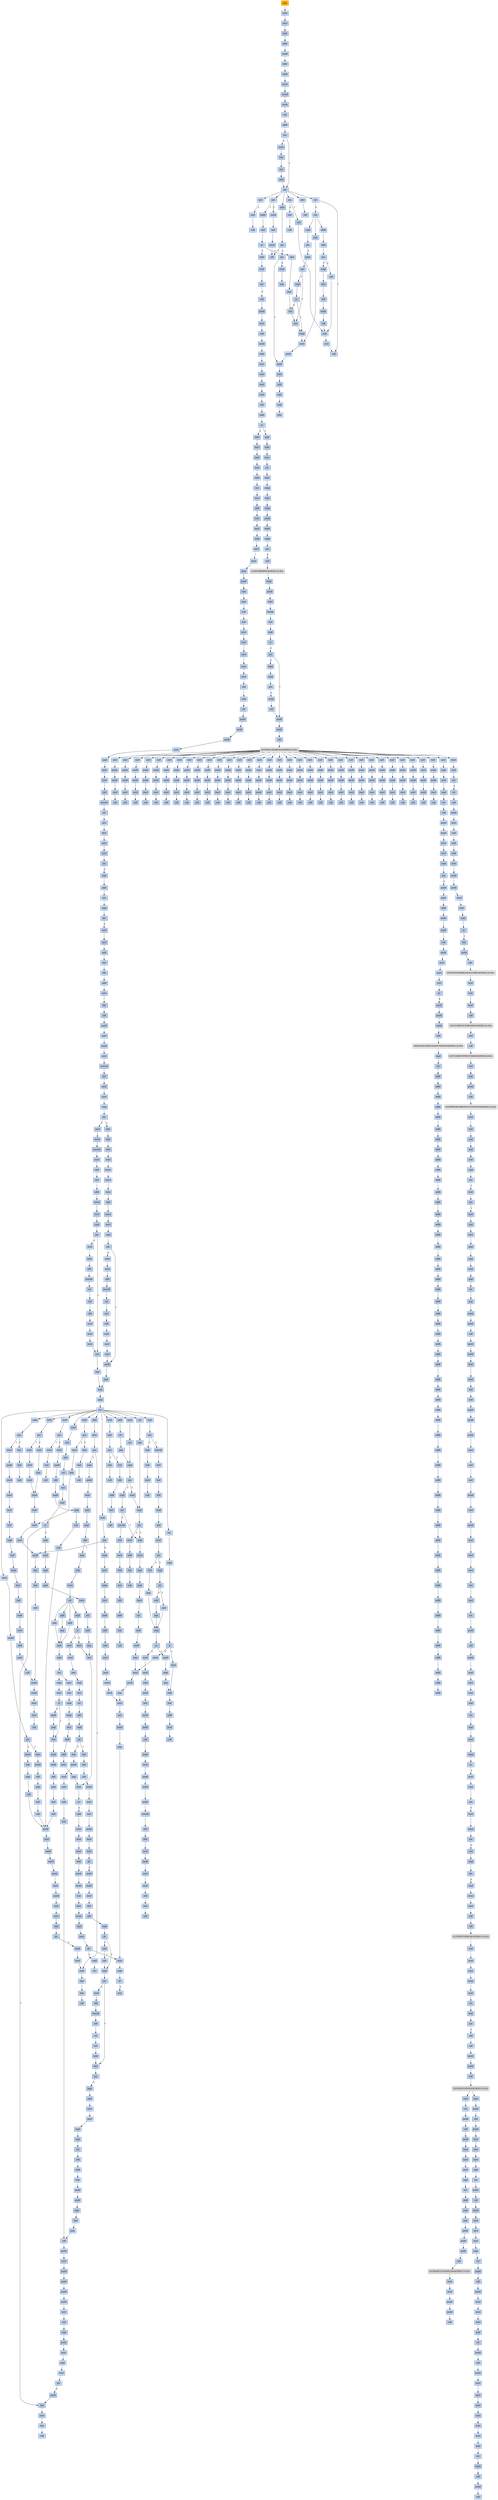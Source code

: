strict digraph G {
	graph [bgcolor=transparent,
		name=G
	];
	node [color=lightsteelblue,
		fillcolor=lightsteelblue,
		shape=rectangle,
		style=filled
	];
	a0x0047eaabjmp_0x00400154	[color=lightgrey,
		fillcolor=orange,
		label=jmp];
	a0x00400154movl_0x45f01cUINT32_esi	[label=movl];
	a0x0047eaabjmp_0x00400154 -> a0x00400154movl_0x45f01cUINT32_esi	[color="#000000"];
	a0x00400159movl_esi_ebx	[label=movl];
	a0x00400154movl_0x45f01cUINT32_esi -> a0x00400159movl_esi_ebx	[color="#000000"];
	a0x0040015blodsl_ds_esi__eax	[label=lodsl];
	a0x00400159movl_esi_ebx -> a0x0040015blodsl_ds_esi__eax	[color="#000000"];
	a0x0040015clodsl_ds_esi__eax	[label=lodsl];
	a0x0040015blodsl_ds_esi__eax -> a0x0040015clodsl_ds_esi__eax	[color="#000000"];
	a0x0040015dpushl_eax	[label=pushl];
	a0x0040015clodsl_ds_esi__eax -> a0x0040015dpushl_eax	[color="#000000"];
	a0x0040015elodsl_ds_esi__eax	[label=lodsl];
	a0x0040015dpushl_eax -> a0x0040015elodsl_ds_esi__eax	[color="#000000"];
	a0x0040015fxchgl_eax_edi	[label=xchgl];
	a0x0040015elodsl_ds_esi__eax -> a0x0040015fxchgl_eax_edi	[color="#000000"];
	a0x00400160movb_0xffffff80UINT8_dl	[label=movb];
	a0x0040015fxchgl_eax_edi -> a0x00400160movb_0xffffff80UINT8_dl	[color="#000000"];
	a0x00400162movsb_ds_esi__es_edi_	[label=movsb];
	a0x00400160movb_0xffffff80UINT8_dl -> a0x00400162movsb_ds_esi__es_edi_	[color="#000000"];
	a0x00400163movb_0xffffff80UINT8_dh	[label=movb];
	a0x00400162movsb_ds_esi__es_edi_ -> a0x00400163movb_0xffffff80UINT8_dh	[color="#000000"];
	a0x00400165call_ebx_	[label=call];
	a0x00400163movb_0xffffff80UINT8_dh -> a0x00400165call_ebx_	[color="#000000"];
	a0x0040012caddb_dl_dl	[label=addb];
	a0x00400165call_ebx_ -> a0x0040012caddb_dl_dl	[color="#000000"];
	a0x0040012ejne_0x40010b	[label=jne];
	a0x0040012caddb_dl_dl -> a0x0040012ejne_0x40010b	[color="#000000"];
	a0x00400130movb_esi__dl	[label=movb];
	a0x0040012ejne_0x40010b -> a0x00400130movb_esi__dl	[color="#000000",
		label=F];
	a0x0040010bret	[label=ret];
	a0x0040012ejne_0x40010b -> a0x0040010bret	[color="#000000",
		label=T];
	a0x00400132jmp_0x400108	[label=jmp];
	a0x00400130movb_esi__dl -> a0x00400132jmp_0x400108	[color="#000000"];
	a0x00400108incl_esi	[label=incl];
	a0x00400132jmp_0x400108 -> a0x00400108incl_esi	[color="#000000"];
	a0x00400109adcb_dl_dl	[label=adcb];
	a0x00400108incl_esi -> a0x00400109adcb_dl_dl	[color="#000000"];
	a0x00400109adcb_dl_dl -> a0x0040010bret	[color="#000000"];
	a0x00400167jae_0x400162	[label=jae];
	a0x0040010bret -> a0x00400167jae_0x400162	[color="#000000"];
	a0x0040016djae_0x400185	[label=jae];
	a0x0040010bret -> a0x0040016djae_0x400185	[color="#000000"];
	a0x00400173jae_0x400196	[label=jae];
	a0x0040010bret -> a0x00400173jae_0x400196	[color="#000000"];
	a0x0040017cadcb_al_al	[label=adcb];
	a0x0040010bret -> a0x0040017cadcb_al_al	[color="#000000"];
	a0x0045f005adcl_ecx_ecx	[label=adcl];
	a0x0040010bret -> a0x0045f005adcl_ecx_ecx	[color="#000000"];
	a0x0045f009jb_0x0045f003	[label=jb];
	a0x0040010bret -> a0x0045f009jb_0x0045f003	[color="#000000"];
	a0x00400169xorl_ecx_ecx	[label=xorl];
	a0x00400167jae_0x400162 -> a0x00400169xorl_ecx_ecx	[color="#000000",
		label=F];
	a0x0040016bcall_ebx_	[label=call];
	a0x00400169xorl_ecx_ecx -> a0x0040016bcall_ebx_	[color="#000000"];
	a0x0040016fxorl_eax_eax	[label=xorl];
	a0x0040016djae_0x400185 -> a0x0040016fxorl_eax_eax	[color="#000000",
		label=F];
	a0x00400185call_0x45f000	[label=call];
	a0x0040016djae_0x400185 -> a0x00400185call_0x45f000	[color="#000000",
		label=T];
	a0x00400171call_ebx_	[label=call];
	a0x0040016fxorl_eax_eax -> a0x00400171call_ebx_	[color="#000000"];
	a0x00400175movb_0xffffff80UINT8_dh	[label=movb];
	a0x00400173jae_0x400196 -> a0x00400175movb_0xffffff80UINT8_dh	[color="#000000",
		label=F];
	a0x00400196lodsb_ds_esi__al	[label=lodsb];
	a0x00400173jae_0x400196 -> a0x00400196lodsb_ds_esi__al	[color="#000000",
		label=T];
	a0x00400177incl_ecx	[label=incl];
	a0x00400175movb_0xffffff80UINT8_dh -> a0x00400177incl_ecx	[color="#000000"];
	a0x00400178movb_0x10UINT8_al	[label=movb];
	a0x00400177incl_ecx -> a0x00400178movb_0x10UINT8_al	[color="#000000"];
	a0x0040017acall_ebx_	[label=call];
	a0x00400178movb_0x10UINT8_al -> a0x0040017acall_ebx_	[color="#000000"];
	a0x0040017ejae_0x40017a	[label=jae];
	a0x0040017cadcb_al_al -> a0x0040017ejae_0x40017a	[color="#000000"];
	a0x0040017ejae_0x40017a -> a0x0040017acall_ebx_	[color="#000000",
		label=T];
	a0x00400180jne_0x4001c0	[label=jne];
	a0x0040017ejae_0x40017a -> a0x00400180jne_0x4001c0	[color="#000000",
		label=F];
	a0x00400182stosb_al_es_edi_	[label=stosb];
	a0x00400180jne_0x4001c0 -> a0x00400182stosb_al_es_edi_	[color="#000000",
		label=F];
	a0x004001c0pushl_esi	[label=pushl];
	a0x00400180jne_0x4001c0 -> a0x004001c0pushl_esi	[color="#000000",
		label=T];
	a0x00400183jmp_0x400165	[label=jmp];
	a0x00400182stosb_al_es_edi_ -> a0x00400183jmp_0x400165	[color="#000000"];
	a0x004001c1movl_edi_esi	[label=movl];
	a0x004001c0pushl_esi -> a0x004001c1movl_edi_esi	[color="#000000"];
	a0x004001c3subl_eax_esi	[label=subl];
	a0x004001c1movl_edi_esi -> a0x004001c3subl_eax_esi	[color="#000000"];
	a0x004001c5repz_movsb_ds_esi__es_edi_	[label=repz];
	a0x004001c3subl_eax_esi -> a0x004001c5repz_movsb_ds_esi__es_edi_	[color="#000000"];
	a0x004001c7popl_esi	[label=popl];
	a0x004001c5repz_movsb_ds_esi__es_edi_ -> a0x004001c7popl_esi	[color="#000000"];
	a0x004001c8jmp_0x400165	[label=jmp];
	a0x004001c7popl_esi -> a0x004001c8jmp_0x400165	[color="#000000"];
	a0x00400197shrl_eax	[label=shrl];
	a0x00400196lodsb_ds_esi__al -> a0x00400197shrl_eax	[color="#000000"];
	a0x00400199je_0x4001ca	[label=je];
	a0x00400197shrl_eax -> a0x00400199je_0x4001ca	[color="#000000"];
	a0x0040019badcl_ecx_ecx	[label=adcl];
	a0x00400199je_0x4001ca -> a0x0040019badcl_ecx_ecx	[color="#000000",
		label=F];
	a0x004001calodsl_ds_esi__eax	[label=lodsl];
	a0x00400199je_0x4001ca -> a0x004001calodsl_ds_esi__eax	[color="#000000",
		label=T];
	a0x0040019djmp_0x4001b9	[label=jmp];
	a0x0040019badcl_ecx_ecx -> a0x0040019djmp_0x4001b9	[color="#000000"];
	a0x004001b9incl_ecx	[label=incl];
	a0x0040019djmp_0x4001b9 -> a0x004001b9incl_ecx	[color="#000000"];
	a0x004001baincl_ecx	[label=incl];
	a0x004001b9incl_ecx -> a0x004001baincl_ecx	[color="#000000"];
	a0x004001bbxchgl_eax_ebp	[label=xchgl];
	a0x004001baincl_ecx -> a0x004001bbxchgl_eax_ebp	[color="#000000"];
	a0x004001bcmovl_ebp_eax	[label=movl];
	a0x004001bbxchgl_eax_ebp -> a0x004001bcmovl_ebp_eax	[color="#000000"];
	a0x004001bemovb_0x0UINT8_dh	[label=movb];
	a0x004001bcmovl_ebp_eax -> a0x004001bemovb_0x0UINT8_dh	[color="#000000"];
	a0x004001bemovb_0x0UINT8_dh -> a0x004001c0pushl_esi	[color="#000000"];
	a0x0045f000xorl_ecx_ecx	[label=xorl];
	a0x00400185call_0x45f000 -> a0x0045f000xorl_ecx_ecx	[color="#000000"];
	a0x0045f002incl_ecx	[label=incl];
	a0x0045f000xorl_ecx_ecx -> a0x0045f002incl_ecx	[color="#000000"];
	a0x0045f003call_ebx_	[label=call];
	a0x0045f002incl_ecx -> a0x0045f003call_ebx_	[color="#000000"];
	a0x0045f007call_ebx_	[label=call];
	a0x0045f005adcl_ecx_ecx -> a0x0045f007call_ebx_	[color="#000000"];
	a0x0045f009jb_0x0045f003 -> a0x0045f003call_ebx_	[color="#000000",
		label=T];
	a0x0045f00bret	[label=ret];
	a0x0045f009jb_0x0045f003 -> a0x0045f00bret	[color="#000000",
		label=F];
	a0x0040018aaddb_dh_dh	[label=addb];
	a0x0045f00bret -> a0x0040018aaddb_dh_dh	[color="#000000"];
	a0x004001a8cmpl_0x7d00UINT32_eax	[label=cmpl];
	a0x0045f00bret -> a0x004001a8cmpl_0x7d00UINT32_eax	[color="#000000"];
	a0x00400194jmp_0x4001bc	[label=jmp];
	a0x0045f00bret -> a0x00400194jmp_0x4001bc	[color="#000000"];
	a0x0040018csbbl_0x1UINT8_ecx	[label=sbbl];
	a0x0040018aaddb_dh_dh -> a0x0040018csbbl_0x1UINT8_ecx	[color="#000000"];
	a0x0040018fjne_0x40019f	[label=jne];
	a0x0040018csbbl_0x1UINT8_ecx -> a0x0040018fjne_0x40019f	[color="#000000"];
	a0x0040019fxchgl_eax_ecx	[label=xchgl];
	a0x0040018fjne_0x40019f -> a0x0040019fxchgl_eax_ecx	[color="#000000",
		label=T];
	a0x00400191call__4ebx_	[label=call];
	a0x0040018fjne_0x40019f -> a0x00400191call__4ebx_	[color="#000000",
		label=F];
	a0x004001a0decl_eax	[label=decl];
	a0x0040019fxchgl_eax_ecx -> a0x004001a0decl_eax	[color="#000000"];
	a0x004001a1shll_0x8UINT8_eax	[label=shll];
	a0x004001a0decl_eax -> a0x004001a1shll_0x8UINT8_eax	[color="#000000"];
	a0x004001a4lodsb_ds_esi__al	[label=lodsb];
	a0x004001a1shll_0x8UINT8_eax -> a0x004001a4lodsb_ds_esi__al	[color="#000000"];
	a0x004001a5call__4ebx_	[label=call];
	a0x004001a4lodsb_ds_esi__al -> a0x004001a5call__4ebx_	[color="#000000"];
	a0x004001a5call__4ebx_ -> a0x0045f000xorl_ecx_ecx	[color="#000000"];
	a0x004001adjae_0x4001b9	[label=jae];
	a0x004001a8cmpl_0x7d00UINT32_eax -> a0x004001adjae_0x4001b9	[color="#000000"];
	a0x004001afcmpb_0x5UINT8_ah	[label=cmpb];
	a0x004001adjae_0x4001b9 -> a0x004001afcmpb_0x5UINT8_ah	[color="#000000",
		label=F];
	a0x004001b2jae_0x4001ba	[label=jae];
	a0x004001afcmpb_0x5UINT8_ah -> a0x004001b2jae_0x4001ba	[color="#000000"];
	a0x004001b2jae_0x4001ba -> a0x004001baincl_ecx	[color="#000000",
		label=T];
	a0x004001b4cmpl_0x7fUINT8_eax	[label=cmpl];
	a0x004001b2jae_0x4001ba -> a0x004001b4cmpl_0x7fUINT8_eax	[color="#000000",
		label=F];
	a0x004001b7ja_0x4001bb	[label=ja];
	a0x004001b4cmpl_0x7fUINT8_eax -> a0x004001b7ja_0x4001bb	[color="#000000"];
	a0x004001b7ja_0x4001bb -> a0x004001b9incl_ecx	[color="#000000",
		label=F];
	a0x004001b7ja_0x4001bb -> a0x004001bbxchgl_eax_ebp	[color="#000000",
		label=T];
	a0x00400191call__4ebx_ -> a0x0045f000xorl_ecx_ecx	[color="#000000"];
	a0x00400194jmp_0x4001bc -> a0x004001bcmovl_ebp_eax	[color="#000000"];
	a0x004001cbtestl_eax_eax	[label=testl];
	a0x004001calodsl_ds_esi__eax -> a0x004001cbtestl_eax_eax	[color="#000000"];
	a0x004001cdjne_0x40015f	[label=jne];
	a0x004001cbtestl_eax_eax -> a0x004001cdjne_0x40015f	[color="#000000"];
	a0x004001cfcall_0x47ed27	[label=call];
	a0x004001cdjne_0x40015f -> a0x004001cfcall_0x47ed27	[color="#000000",
		label=F];
	a0x0047ed27pushl_ebp	[label=pushl];
	a0x004001cfcall_0x47ed27 -> a0x0047ed27pushl_ebp	[color="#000000"];
	a0x0047ed28movl_esp_ebp	[label=movl];
	a0x0047ed27pushl_ebp -> a0x0047ed28movl_esp_ebp	[color="#000000"];
	a0x0047ed2asubl_0x40UINT8_esp	[label=subl];
	a0x0047ed28movl_esp_ebp -> a0x0047ed2asubl_0x40UINT8_esp	[color="#000000"];
	a0x0047ed2dpushl_ebx	[label=pushl];
	a0x0047ed2asubl_0x40UINT8_esp -> a0x0047ed2dpushl_ebx	[color="#000000"];
	a0x0047ed2elodsl_ds_esi__eax	[label=lodsl];
	a0x0047ed2dpushl_ebx -> a0x0047ed2elodsl_ds_esi__eax	[color="#000000"];
	a0x0047ed2fmovl_eax__40ebp_	[label=movl];
	a0x0047ed2elodsl_ds_esi__eax -> a0x0047ed2fmovl_eax__40ebp_	[color="#000000"];
	a0x0047ed32movl_esi__28ebp_	[label=movl];
	a0x0047ed2fmovl_eax__40ebp_ -> a0x0047ed32movl_esi__28ebp_	[color="#000000"];
	a0x0047ed35movl__40ebp__ebx	[label=movl];
	a0x0047ed32movl_esi__28ebp_ -> a0x0047ed35movl__40ebp__ebx	[color="#000000"];
	a0x0047ed38movl__28ebp__esi	[label=movl];
	a0x0047ed35movl__40ebp__ebx -> a0x0047ed38movl__28ebp__esi	[color="#000000"];
	a0x0047ed3bxorl_eax_eax	[label=xorl];
	a0x0047ed38movl__28ebp__esi -> a0x0047ed3bxorl_eax_eax	[color="#000000"];
	a0x0047ed3dcmpl_eax_esi_	[label=cmpl];
	a0x0047ed3bxorl_eax_eax -> a0x0047ed3dcmpl_eax_esi_	[color="#000000"];
	a0x0047ed3fje_0x47eff7	[label=je];
	a0x0047ed3dcmpl_eax_esi_ -> a0x0047ed3fje_0x47eff7	[color="#000000"];
	a0x0047ed45lodsl_ds_esi__eax	[label=lodsl];
	a0x0047ed3fje_0x47eff7 -> a0x0047ed45lodsl_ds_esi__eax	[color="#000000",
		label=F];
	a0x0047eff7popl_ebx	[label=popl];
	a0x0047ed3fje_0x47eff7 -> a0x0047eff7popl_ebx	[color="#000000",
		label=T];
	a0x0047ed46movl_eax__40ebp_	[label=movl];
	a0x0047ed45lodsl_ds_esi__eax -> a0x0047ed46movl_eax__40ebp_	[color="#000000"];
	a0x0047ed49lodsl_ds_esi__eax	[label=lodsl];
	a0x0047ed46movl_eax__40ebp_ -> a0x0047ed49lodsl_ds_esi__eax	[color="#000000"];
	a0x0047ed4amovl_eax__24ebp_	[label=movl];
	a0x0047ed49lodsl_ds_esi__eax -> a0x0047ed4amovl_eax__24ebp_	[color="#000000"];
	a0x0047ed4dlodsl_ds_esi__eax	[label=lodsl];
	a0x0047ed4amovl_eax__24ebp_ -> a0x0047ed4dlodsl_ds_esi__eax	[color="#000000"];
	a0x0047ed4eincl_esi	[label=incl];
	a0x0047ed4dlodsl_ds_esi__eax -> a0x0047ed4eincl_esi	[color="#000000"];
	a0x0047ed4fmovl_esi__44ebp_	[label=movl];
	a0x0047ed4eincl_esi -> a0x0047ed4fmovl_esi__44ebp_	[color="#000000"];
	a0x0047ed52addl_eax_esi	[label=addl];
	a0x0047ed4fmovl_esi__44ebp_ -> a0x0047ed52addl_eax_esi	[color="#000000"];
	a0x0047ed54movl_esi__28ebp_	[label=movl];
	a0x0047ed52addl_eax_esi -> a0x0047ed54movl_esi__28ebp_	[color="#000000"];
	a0x0047ed57movl__44ebp__edx	[label=movl];
	a0x0047ed54movl_esi__28ebp_ -> a0x0047ed57movl__44ebp__edx	[color="#000000"];
	a0x0047ed5aandb_0x0UINT8__1ebp_	[label=andb];
	a0x0047ed57movl__44ebp__edx -> a0x0047ed5aandb_0x0UINT8__1ebp_	[color="#000000"];
	a0x0047ed5emovl_0x1b9bUINT32_ecx	[label=movl];
	a0x0047ed5aandb_0x0UINT8__1ebp_ -> a0x0047ed5emovl_0x1b9bUINT32_ecx	[color="#000000"];
	a0x0047ed63movl_0x4000400UINT32_eax	[label=movl];
	a0x0047ed5emovl_0x1b9bUINT32_ecx -> a0x0047ed63movl_0x4000400UINT32_eax	[color="#000000"];
	a0x0047ed68movl_ebx_edi	[label=movl];
	a0x0047ed63movl_0x4000400UINT32_eax -> a0x0047ed68movl_ebx_edi	[color="#000000"];
	a0x0047ed6apushl_0x1UINT8	[label=pushl];
	a0x0047ed68movl_ebx_edi -> a0x0047ed6apushl_0x1UINT8	[color="#000000"];
	a0x0047ed6crepz_stosl_eax_es_edi_	[label=repz];
	a0x0047ed6apushl_0x1UINT8 -> a0x0047ed6crepz_stosl_eax_es_edi_	[color="#000000"];
	a0x0047ed6epopl_edi	[label=popl];
	a0x0047ed6crepz_stosl_eax_es_edi_ -> a0x0047ed6epopl_edi	[color="#000000"];
	a0x0047ed6fxorl_esi_esi	[label=xorl];
	a0x0047ed6epopl_edi -> a0x0047ed6fxorl_esi_esi	[color="#000000"];
	a0x0047ed71leal__64ebp__ecx	[label=leal];
	a0x0047ed6fxorl_esi_esi -> a0x0047ed71leal__64ebp__ecx	[color="#000000"];
	a0x0047ed74movl_edi__20ebp_	[label=movl];
	a0x0047ed71leal__64ebp__ecx -> a0x0047ed74movl_edi__20ebp_	[color="#000000"];
	a0x0047ed77movl_edi__16ebp_	[label=movl];
	a0x0047ed74movl_edi__20ebp_ -> a0x0047ed77movl_edi__16ebp_	[color="#000000"];
	a0x0047ed7amovl_edi__36ebp_	[label=movl];
	a0x0047ed77movl_edi__16ebp_ -> a0x0047ed7amovl_edi__36ebp_	[color="#000000"];
	a0x0047ed7dmovl_esi__8ebp_	[label=movl];
	a0x0047ed7amovl_edi__36ebp_ -> a0x0047ed7dmovl_esi__8ebp_	[color="#000000"];
	a0x0047ed80movl_esi__32ebp_	[label=movl];
	a0x0047ed7dmovl_esi__8ebp_ -> a0x0047ed80movl_esi__32ebp_	[color="#000000"];
	a0x0047ed83call_0x47eac4	[label=call];
	a0x0047ed80movl_esi__32ebp_ -> a0x0047ed83call_0x47eac4	[color="#000000"];
	a0x0047eac4andl_0x0UINT8_0x8ecx_	[label=andl];
	a0x0047ed83call_0x47eac4 -> a0x0047eac4andl_0x0UINT8_0x8ecx_	[color="#000000"];
	a0x0047eac8orl_0xffffffffUINT8_0x4ecx_	[label=orl];
	a0x0047eac4andl_0x0UINT8_0x8ecx_ -> a0x0047eac8orl_0xffffffffUINT8_0x4ecx_	[color="#000000"];
	a0x0047eaccpushl_esi	[label=pushl];
	a0x0047eac8orl_0xffffffffUINT8_0x4ecx_ -> a0x0047eaccpushl_esi	[color="#000000"];
	a0x0047eacdpushl_edi	[label=pushl];
	a0x0047eaccpushl_esi -> a0x0047eacdpushl_edi	[color="#000000"];
	a0x0047eacepushl_0x5UINT8	[label=pushl];
	a0x0047eacdpushl_edi -> a0x0047eacepushl_0x5UINT8	[color="#000000"];
	a0x0047ead0movl_edx_ecx_	[label=movl];
	a0x0047eacepushl_0x5UINT8 -> a0x0047ead0movl_edx_ecx_	[color="#000000"];
	a0x0047ead2popl_edx	[label=popl];
	a0x0047ead0movl_edx_ecx_ -> a0x0047ead2popl_edx	[color="#000000"];
	a0x0047ead3movl_ecx__eax	[label=movl];
	a0x0047ead2popl_edx -> a0x0047ead3movl_ecx__eax	[color="#000000"];
	a0x0047ead5movl_0x8ecx__esi	[label=movl];
	a0x0047ead3movl_ecx__eax -> a0x0047ead5movl_0x8ecx__esi	[color="#000000"];
	a0x0047ead8shll_0x8UINT8_esi	[label=shll];
	a0x0047ead5movl_0x8ecx__esi -> a0x0047ead8shll_0x8UINT8_esi	[color="#000000"];
	a0x0047eadbmovzbl_eax__edi	[label=movzbl];
	a0x0047ead8shll_0x8UINT8_esi -> a0x0047eadbmovzbl_eax__edi	[color="#000000"];
	a0x0047eadeorl_edi_esi	[label=orl];
	a0x0047eadbmovzbl_eax__edi -> a0x0047eadeorl_edi_esi	[color="#000000"];
	a0x0047eae0incl_eax	[label=incl];
	a0x0047eadeorl_edi_esi -> a0x0047eae0incl_eax	[color="#000000"];
	a0x0047eae1decl_edx	[label=decl];
	a0x0047eae0incl_eax -> a0x0047eae1decl_edx	[color="#000000"];
	a0x0047eae2movl_esi_0x8ecx_	[label=movl];
	a0x0047eae1decl_edx -> a0x0047eae2movl_esi_0x8ecx_	[color="#000000"];
	a0x0047eae5movl_eax_ecx_	[label=movl];
	a0x0047eae2movl_esi_0x8ecx_ -> a0x0047eae5movl_eax_ecx_	[color="#000000"];
	a0x0047eae7jne_0x47ead3	[label=jne];
	a0x0047eae5movl_eax_ecx_ -> a0x0047eae7jne_0x47ead3	[color="#000000"];
	a0x0047eae9popl_edi	[label=popl];
	a0x0047eae7jne_0x47ead3 -> a0x0047eae9popl_edi	[color="#000000",
		label=F];
	a0x0047eaeapopl_esi	[label=popl];
	a0x0047eae9popl_edi -> a0x0047eaeapopl_esi	[color="#000000"];
	a0x0047eaebret	[label=ret];
	a0x0047eaeapopl_esi -> a0x0047eaebret	[color="#000000"];
	a0x0047ed88cmpl_esi__40ebp_	[label=cmpl];
	a0x0047eaebret -> a0x0047ed88cmpl_esi__40ebp_	[color="#000000"];
	a0x0047ed8bjbe_0x47ed38	[label=jbe];
	a0x0047ed88cmpl_esi__40ebp_ -> a0x0047ed8bjbe_0x47ed38	[color="#000000"];
	a0x0047ed8dmovl__8ebp__eax	[label=movl];
	a0x0047ed8bjbe_0x47ed38 -> a0x0047ed8dmovl__8ebp__eax	[color="#000000",
		label=F];
	a0x0047ed90movl_esi_ecx	[label=movl];
	a0x0047ed8dmovl__8ebp__eax -> a0x0047ed90movl_esi_ecx	[color="#000000"];
	a0x0047ed92andl_0x3UINT8_eax	[label=andl];
	a0x0047ed90movl_esi_ecx -> a0x0047ed92andl_0x3UINT8_eax	[color="#000000"];
	a0x0047ed95leal__64ebp__edx	[label=leal];
	a0x0047ed92andl_0x3UINT8_eax -> a0x0047ed95leal__64ebp__edx	[color="#000000"];
	a0x0047ed98shll_0x4UINT8_ecx	[label=shll];
	a0x0047ed95leal__64ebp__edx -> a0x0047ed98shll_0x4UINT8_ecx	[color="#000000"];
	a0x0047ed9baddl_eax_ecx	[label=addl];
	a0x0047ed98shll_0x4UINT8_ecx -> a0x0047ed9baddl_eax_ecx	[color="#000000"];
	a0x0047ed9dmovl_eax__12ebp_	[label=movl];
	a0x0047ed9baddl_eax_ecx -> a0x0047ed9dmovl_eax__12ebp_	[color="#000000"];
	a0x0047eda0leal_ebxecx2__ecx	[label=leal];
	a0x0047ed9dmovl_eax__12ebp_ -> a0x0047eda0leal_ebxecx2__ecx	[color="#000000"];
	a0x0047eda3call_0x47eb30	[label=call];
	a0x0047eda0leal_ebxecx2__ecx -> a0x0047eda3call_0x47eb30	[color="#000000"];
	a0x0047eb30pushl_esi	[label=pushl];
	a0x0047eda3call_0x47eb30 -> a0x0047eb30pushl_esi	[color="#000000"];
	a0x0047eb31movl_0x4edx__esi	[label=movl];
	a0x0047eb30pushl_esi -> a0x0047eb31movl_0x4edx__esi	[color="#000000"];
	a0x0047eb34pushl_edi	[label=pushl];
	a0x0047eb31movl_0x4edx__esi -> a0x0047eb34pushl_edi	[color="#000000"];
	a0x0047eb35movl_esi_eax	[label=movl];
	a0x0047eb34pushl_edi -> a0x0047eb35movl_esi_eax	[color="#000000"];
	a0x0047eb37movzwl_ecx__edi	[label=movzwl];
	a0x0047eb35movl_esi_eax -> a0x0047eb37movzwl_ecx__edi	[color="#000000"];
	a0x0047eb3ashrl_0xbUINT8_eax	[label=shrl];
	a0x0047eb37movzwl_ecx__edi -> a0x0047eb3ashrl_0xbUINT8_eax	[color="#000000"];
	a0x0047eb3dimull_edi_eax	[label=imull];
	a0x0047eb3ashrl_0xbUINT8_eax -> a0x0047eb3dimull_edi_eax	[color="#000000"];
	a0x0047eb40movl_0x8edx__edi	[label=movl];
	a0x0047eb3dimull_edi_eax -> a0x0047eb40movl_0x8edx__edi	[color="#000000"];
	a0x0047eb43cmpl_eax_edi	[label=cmpl];
	a0x0047eb40movl_0x8edx__edi -> a0x0047eb43cmpl_eax_edi	[color="#000000"];
	a0x0047eb45jae_0x47eb86	[label=jae];
	a0x0047eb43cmpl_eax_edi -> a0x0047eb45jae_0x47eb86	[color="#000000"];
	a0x0047eb47movl_eax_0x4edx_	[label=movl];
	a0x0047eb45jae_0x47eb86 -> a0x0047eb47movl_eax_0x4edx_	[color="#000000",
		label=F];
	a0x0047eb86subl_eax_esi	[label=subl];
	a0x0047eb45jae_0x47eb86 -> a0x0047eb86subl_eax_esi	[color="#000000",
		label=T];
	a0x0047eb4amovw_ecx__ax	[label=movw];
	a0x0047eb47movl_eax_0x4edx_ -> a0x0047eb4amovw_ecx__ax	[color="#000000"];
	a0x0047eb4dmovzwl_ax_esi	[label=movzwl];
	a0x0047eb4amovw_ecx__ax -> a0x0047eb4dmovzwl_ax_esi	[color="#000000"];
	a0x0047eb50movl_0x800UINT32_edi	[label=movl];
	a0x0047eb4dmovzwl_ax_esi -> a0x0047eb50movl_0x800UINT32_edi	[color="#000000"];
	a0x0047eb55subl_esi_edi	[label=subl];
	a0x0047eb50movl_0x800UINT32_edi -> a0x0047eb55subl_esi_edi	[color="#000000"];
	a0x0047eb57sarl_0x5UINT8_edi	[label=sarl];
	a0x0047eb55subl_esi_edi -> a0x0047eb57sarl_0x5UINT8_edi	[color="#000000"];
	a0x0047eb5aaddl_eax_edi	[label=addl];
	a0x0047eb57sarl_0x5UINT8_edi -> a0x0047eb5aaddl_eax_edi	[color="#000000"];
	a0x0047eb5cmovw_di_ecx_	[label=movw];
	a0x0047eb5aaddl_eax_edi -> a0x0047eb5cmovw_di_ecx_	[color="#000000"];
	a0x0047eb5fmovl_0x4edx__eax	[label=movl];
	a0x0047eb5cmovw_di_ecx_ -> a0x0047eb5fmovl_0x4edx__eax	[color="#000000"];
	a0x0047eb62cmpl_0x1000000UINT32_eax	[label=cmpl];
	a0x0047eb5fmovl_0x4edx__eax -> a0x0047eb62cmpl_0x1000000UINT32_eax	[color="#000000"];
	a0x0047eb67jae_0x47eb82	[label=jae];
	a0x0047eb62cmpl_0x1000000UINT32_eax -> a0x0047eb67jae_0x47eb82	[color="#000000"];
	a0x0047eb82xorl_eax_eax	[label=xorl];
	a0x0047eb67jae_0x47eb82 -> a0x0047eb82xorl_eax_eax	[color="#000000",
		label=T];
	a0x0047eb69movl_edx__ecx	[label=movl];
	a0x0047eb67jae_0x47eb82 -> a0x0047eb69movl_edx__ecx	[color="#000000",
		label=F];
	a0x0047eb84jmp_0x47ebc5	[label=jmp];
	a0x0047eb82xorl_eax_eax -> a0x0047eb84jmp_0x47ebc5	[color="#000000"];
	a0x0047ebc5popl_edi	[label=popl];
	a0x0047eb84jmp_0x47ebc5 -> a0x0047ebc5popl_edi	[color="#000000"];
	a0x0047ebc6popl_esi	[label=popl];
	a0x0047ebc5popl_edi -> a0x0047ebc6popl_esi	[color="#000000"];
	a0x0047ebc7ret	[label=ret];
	a0x0047ebc6popl_esi -> a0x0047ebc7ret	[color="#000000"];
	a0x0047eda8testl_eax_eax	[label=testl];
	a0x0047ebc7ret -> a0x0047eda8testl_eax_eax	[color="#000000"];
	a0x0047ee1corl__52ebp__eax	[label=orl];
	a0x0047ebc7ret -> a0x0047ee1corl__52ebp__eax	[color="#000000"];
	a0x0047ee47cmpl_0x1UINT8_eax	[label=cmpl];
	a0x0047ebc7ret -> a0x0047ee47cmpl_0x1UINT8_eax	[color="#000000"];
	a0x0047eccdtestl_eax_eax	[label=testl];
	a0x0047ebc7ret -> a0x0047eccdtestl_eax_eax	[color="#000000"];
	a0x0047ebebaddl_esi_eax	[label=addl];
	a0x0047ebc7ret -> a0x0047ebebaddl_esi_eax	[color="#000000"];
	a0x0047ec2amovl_edi_ecx	[label=movl];
	a0x0047ebc7ret -> a0x0047ec2amovl_edi_ecx	[color="#000000"];
	a0x0047ec6bmovl_eax_ebx	[label=movl];
	a0x0047ebc7ret -> a0x0047ec6bmovl_eax_ebx	[color="#000000"];
	a0x0047ec99addl_ebx_ebx	[label=addl];
	a0x0047ebc7ret -> a0x0047ec99addl_ebx_ebx	[color="#000000"];
	a0x0047ecb5orl_eax_ebx	[label=orl];
	a0x0047ebc7ret -> a0x0047ecb5orl_eax_ebx	[color="#000000"];
	a0x0047ee5ftestl_eax_eax	[label=testl];
	a0x0047ebc7ret -> a0x0047ee5ftestl_eax_eax	[color="#000000"];
	a0x0047ee77testl_eax_eax	[label=testl];
	a0x0047ebc7ret -> a0x0047ee77testl_eax_eax	[color="#000000"];
	a0x0047ecf1testl_eax_eax	[label=testl];
	a0x0047ebc7ret -> a0x0047ecf1testl_eax_eax	[color="#000000"];
	a0x0047eeb1testl_eax_eax	[label=testl];
	a0x0047ebc7ret -> a0x0047eeb1testl_eax_eax	[color="#000000"];
	a0x0047eec9testl_eax_eax	[label=testl];
	a0x0047ebc7ret -> a0x0047eec9testl_eax_eax	[color="#000000"];
	a0x0047edaajne_0x47ee31	[label=jne];
	a0x0047eda8testl_eax_eax -> a0x0047edaajne_0x47ee31	[color="#000000"];
	a0x0047edb0movzbl__1ebp__eax	[label=movzbl];
	a0x0047edaajne_0x47ee31 -> a0x0047edb0movzbl__1ebp__eax	[color="#000000",
		label=F];
	a0x0047ee31leal__64ebp__edx	[label=leal];
	a0x0047edaajne_0x47ee31 -> a0x0047ee31leal__64ebp__edx	[color="#000000",
		label=T];
	a0x0047edb4shrl_0x4UINT8_eax	[label=shrl];
	a0x0047edb0movzbl__1ebp__eax -> a0x0047edb4shrl_0x4UINT8_eax	[color="#000000"];
	a0x0047edb7leal_eaxeax2__eax	[label=leal];
	a0x0047edb4shrl_0x4UINT8_eax -> a0x0047edb7leal_eaxeax2__eax	[color="#000000"];
	a0x0047edbashll_0x9UINT8_eax	[label=shll];
	a0x0047edb7leal_eaxeax2__eax -> a0x0047edbashll_0x9UINT8_eax	[color="#000000"];
	a0x0047edbdcmpl_0x4UINT8_esi	[label=cmpl];
	a0x0047edbashll_0x9UINT8_eax -> a0x0047edbdcmpl_0x4UINT8_esi	[color="#000000"];
	a0x0047edc0leal_0xe6ceaxebx__ecx	[label=leal];
	a0x0047edbdcmpl_0x4UINT8_esi -> a0x0047edc0leal_0xe6ceaxebx__ecx	[color="#000000"];
	a0x0047edc7movl_ecx__12ebp_	[label=movl];
	a0x0047edc0leal_0xe6ceaxebx__ecx -> a0x0047edc7movl_ecx__12ebp_	[color="#000000"];
	a0x0047edcajnl_0x47edd0	[label=jnl];
	a0x0047edc7movl_ecx__12ebp_ -> a0x0047edcajnl_0x47edd0	[color="#000000"];
	a0x0047edccxorl_esi_esi	[label=xorl];
	a0x0047edcajnl_0x47edd0 -> a0x0047edccxorl_esi_esi	[color="#000000",
		label=F];
	a0x0047edd0cmpl_0xaUINT8_esi	[label=cmpl];
	a0x0047edcajnl_0x47edd0 -> a0x0047edd0cmpl_0xaUINT8_esi	[color="#000000",
		label=T];
	a0x0047edcejmp_0x47eddd	[label=jmp];
	a0x0047edccxorl_esi_esi -> a0x0047edcejmp_0x47eddd	[color="#000000"];
	a0x0047edddcmpl_0x0UINT8__32ebp_	[label=cmpl];
	a0x0047edcejmp_0x47eddd -> a0x0047edddcmpl_0x0UINT8__32ebp_	[color="#000000"];
	a0x0047ede1je_0x47ee05	[label=je];
	a0x0047edddcmpl_0x0UINT8__32ebp_ -> a0x0047ede1je_0x47ee05	[color="#000000"];
	a0x0047ee05pushl_0x1UINT8	[label=pushl];
	a0x0047ede1je_0x47ee05 -> a0x0047ee05pushl_0x1UINT8	[color="#000000",
		label=T];
	a0x0047ede3movl__8ebp__eax	[label=movl];
	a0x0047ede1je_0x47ee05 -> a0x0047ede3movl__8ebp__eax	[color="#000000",
		label=F];
	a0x0047ee07popl_eax	[label=popl];
	a0x0047ee05pushl_0x1UINT8 -> a0x0047ee07popl_eax	[color="#000000"];
	a0x0047ee08jmp_0x47ee0d	[label=jmp];
	a0x0047ee07popl_eax -> a0x0047ee08jmp_0x47ee0d	[color="#000000"];
	a0x0047ee0daddl_eax_eax	[label=addl];
	a0x0047ee08jmp_0x47ee0d -> a0x0047ee0daddl_eax_eax	[color="#000000"];
	a0x0047ee0fleal__64ebp__edx	[label=leal];
	a0x0047ee0daddl_eax_eax -> a0x0047ee0fleal__64ebp__edx	[color="#000000"];
	a0x0047ee12addl_eax_ecx	[label=addl];
	a0x0047ee0fleal__64ebp__edx -> a0x0047ee12addl_eax_ecx	[color="#000000"];
	a0x0047ee14movl_eax__52ebp_	[label=movl];
	a0x0047ee12addl_eax_ecx -> a0x0047ee14movl_eax__52ebp_	[color="#000000"];
	a0x0047ee17call_0x47eb30	[label=call];
	a0x0047ee14movl_eax__52ebp_ -> a0x0047ee17call_0x47eb30	[color="#000000"];
	a0x0047ee1fcmpl_0x100UINT32_eax	[label=cmpl];
	a0x0047ee1corl__52ebp__eax -> a0x0047ee1fcmpl_0x100UINT32_eax	[color="#000000"];
	a0x0047ee24jl_0x47ee0a	[label=jl];
	a0x0047ee1fcmpl_0x100UINT32_eax -> a0x0047ee24jl_0x47ee0a	[color="#000000"];
	a0x0047ee0amovl__12ebp__ecx	[label=movl];
	a0x0047ee24jl_0x47ee0a -> a0x0047ee0amovl__12ebp__ecx	[color="#000000",
		label=T];
	a0x0047ee26movb_al__1ebp_	[label=movb];
	a0x0047ee24jl_0x47ee0a -> a0x0047ee26movb_al__1ebp_	[color="#000000",
		label=F];
	a0x0047ee0amovl__12ebp__ecx -> a0x0047ee0daddl_eax_eax	[color="#000000"];
	a0x0047eb88subl_eax_edi	[label=subl];
	a0x0047eb86subl_eax_esi -> a0x0047eb88subl_eax_edi	[color="#000000"];
	a0x0047eb8amovl_esi_0x4edx_	[label=movl];
	a0x0047eb88subl_eax_edi -> a0x0047eb8amovl_esi_0x4edx_	[color="#000000"];
	a0x0047eb8dmovl_edi_0x8edx_	[label=movl];
	a0x0047eb8amovl_esi_0x4edx_ -> a0x0047eb8dmovl_edi_0x8edx_	[color="#000000"];
	a0x0047eb90movw_ecx__ax	[label=movw];
	a0x0047eb8dmovl_edi_0x8edx_ -> a0x0047eb90movw_ecx__ax	[color="#000000"];
	a0x0047eb93movw_ax_si	[label=movw];
	a0x0047eb90movw_ecx__ax -> a0x0047eb93movw_ax_si	[color="#000000"];
	a0x0047eb96shrw_0x5UINT8_si	[label=shrw];
	a0x0047eb93movw_ax_si -> a0x0047eb96shrw_0x5UINT8_si	[color="#000000"];
	a0x0047eb9asubl_esi_eax	[label=subl];
	a0x0047eb96shrw_0x5UINT8_si -> a0x0047eb9asubl_esi_eax	[color="#000000"];
	a0x0047eb9cmovw_ax_ecx_	[label=movw];
	a0x0047eb9asubl_esi_eax -> a0x0047eb9cmovw_ax_ecx_	[color="#000000"];
	a0x0047eb9fmovl_0x4edx__eax	[label=movl];
	a0x0047eb9cmovw_ax_ecx_ -> a0x0047eb9fmovl_0x4edx__eax	[color="#000000"];
	a0x0047eba2cmpl_0x1000000UINT32_eax	[label=cmpl];
	a0x0047eb9fmovl_0x4edx__eax -> a0x0047eba2cmpl_0x1000000UINT32_eax	[color="#000000"];
	a0x0047eba7jae_0x47ebc2	[label=jae];
	a0x0047eba2cmpl_0x1000000UINT32_eax -> a0x0047eba7jae_0x47ebc2	[color="#000000"];
	a0x0047ebc2pushl_0x1UINT8	[label=pushl];
	a0x0047eba7jae_0x47ebc2 -> a0x0047ebc2pushl_0x1UINT8	[color="#000000",
		label=T];
	a0x0047eba9movl_edx__ecx	[label=movl];
	a0x0047eba7jae_0x47ebc2 -> a0x0047eba9movl_edx__ecx	[color="#000000",
		label=F];
	a0x0047ebc4popl_eax	[label=popl];
	a0x0047ebc2pushl_0x1UINT8 -> a0x0047ebc4popl_eax	[color="#000000"];
	a0x0047ebc4popl_eax -> a0x0047ebc5popl_edi	[color="#000000"];
	a0x0047ebabmovl_0x8edx__esi	[label=movl];
	a0x0047eba9movl_edx__ecx -> a0x0047ebabmovl_0x8edx__esi	[color="#000000"];
	a0x0047ebaeshll_0x8UINT8_esi	[label=shll];
	a0x0047ebabmovl_0x8edx__esi -> a0x0047ebaeshll_0x8UINT8_esi	[color="#000000"];
	a0x0047ebb1movzbl_ecx__edi	[label=movzbl];
	a0x0047ebaeshll_0x8UINT8_esi -> a0x0047ebb1movzbl_ecx__edi	[color="#000000"];
	a0x0047ebb4orl_edi_esi	[label=orl];
	a0x0047ebb1movzbl_ecx__edi -> a0x0047ebb4orl_edi_esi	[color="#000000"];
	a0x0047ebb6incl_ecx	[label=incl];
	a0x0047ebb4orl_edi_esi -> a0x0047ebb6incl_ecx	[color="#000000"];
	a0x0047ebb7shll_0x8UINT8_eax	[label=shll];
	a0x0047ebb6incl_ecx -> a0x0047ebb7shll_0x8UINT8_eax	[color="#000000"];
	a0x0047ebbamovl_esi_0x8edx_	[label=movl];
	a0x0047ebb7shll_0x8UINT8_eax -> a0x0047ebbamovl_esi_0x8edx_	[color="#000000"];
	a0x0047ebbdmovl_ecx_edx_	[label=movl];
	a0x0047ebbamovl_esi_0x8edx_ -> a0x0047ebbdmovl_ecx_edx_	[color="#000000"];
	a0x0047ebbfmovl_eax_0x4edx_	[label=movl];
	a0x0047ebbdmovl_ecx_edx_ -> a0x0047ebbfmovl_eax_0x4edx_	[color="#000000"];
	a0x0047ebbfmovl_eax_0x4edx_ -> a0x0047ebc2pushl_0x1UINT8	[color="#000000"];
	a0x0047ee29movl__24ebp__eax	[label=movl];
	a0x0047ee26movb_al__1ebp_ -> a0x0047ee29movl__24ebp__eax	[color="#000000"];
	a0x0047ee2cmovb__1ebp__cl	[label=movb];
	a0x0047ee29movl__24ebp__eax -> a0x0047ee2cmovb__1ebp__cl	[color="#000000"];
	a0x0047ee2fjmp_0x47ee97	[label=jmp];
	a0x0047ee2cmovb__1ebp__cl -> a0x0047ee2fjmp_0x47ee97	[color="#000000"];
	a0x0047ee97movl__8ebp__edx	[label=movl];
	a0x0047ee2fjmp_0x47ee97 -> a0x0047ee97movl__8ebp__edx	[color="#000000"];
	a0x0047ee9aincl__8ebp_	[label=incl];
	a0x0047ee97movl__8ebp__edx -> a0x0047ee9aincl__8ebp_	[color="#000000"];
	a0x0047ee9dmovb_cl_edxeax_	[label=movb];
	a0x0047ee9aincl__8ebp_ -> a0x0047ee9dmovb_cl_edxeax_	[color="#000000"];
	a0x0047eea0jmp_0x47efe6	[label=jmp];
	a0x0047ee9dmovb_cl_edxeax_ -> a0x0047eea0jmp_0x47efe6	[color="#000000"];
	a0x0047efe6movl__8ebp__eax	[label=movl];
	a0x0047eea0jmp_0x47efe6 -> a0x0047efe6movl__8ebp__eax	[color="#000000"];
	a0x0047efe9cmpl__40ebp__eax	[label=cmpl];
	a0x0047efe6movl__8ebp__eax -> a0x0047efe9cmpl__40ebp__eax	[color="#000000"];
	a0x0047efecjb_0x47ed8d	[label=jb];
	a0x0047efe9cmpl__40ebp__eax -> a0x0047efecjb_0x47ed8d	[color="#000000"];
	a0x0047eff2jmp_0x47ed38	[label=jmp];
	a0x0047efecjb_0x47ed8d -> a0x0047eff2jmp_0x47ed38	[color="#000000",
		label=F];
	a0x0047eb6bmovl_0x8edx__esi	[label=movl];
	a0x0047eb69movl_edx__ecx -> a0x0047eb6bmovl_0x8edx__esi	[color="#000000"];
	a0x0047eb6eshll_0x8UINT8_esi	[label=shll];
	a0x0047eb6bmovl_0x8edx__esi -> a0x0047eb6eshll_0x8UINT8_esi	[color="#000000"];
	a0x0047eb71movzbl_ecx__edi	[label=movzbl];
	a0x0047eb6eshll_0x8UINT8_esi -> a0x0047eb71movzbl_ecx__edi	[color="#000000"];
	a0x0047eb74orl_edi_esi	[label=orl];
	a0x0047eb71movzbl_ecx__edi -> a0x0047eb74orl_edi_esi	[color="#000000"];
	a0x0047eb76incl_ecx	[label=incl];
	a0x0047eb74orl_edi_esi -> a0x0047eb76incl_ecx	[color="#000000"];
	a0x0047eb77shll_0x8UINT8_eax	[label=shll];
	a0x0047eb76incl_ecx -> a0x0047eb77shll_0x8UINT8_eax	[color="#000000"];
	a0x0047eb7amovl_esi_0x8edx_	[label=movl];
	a0x0047eb77shll_0x8UINT8_eax -> a0x0047eb7amovl_esi_0x8edx_	[color="#000000"];
	a0x0047eb7dmovl_ecx_edx_	[label=movl];
	a0x0047eb7amovl_esi_0x8edx_ -> a0x0047eb7dmovl_ecx_edx_	[color="#000000"];
	a0x0047eb7fmovl_eax_0x4edx_	[label=movl];
	a0x0047eb7dmovl_ecx_edx_ -> a0x0047eb7fmovl_eax_0x4edx_	[color="#000000"];
	a0x0047eb7fmovl_eax_0x4edx_ -> a0x0047eb82xorl_eax_eax	[color="#000000"];
	a0x0047ee34leal_0x180ebxesi2__ecx	[label=leal];
	a0x0047ee31leal__64ebp__edx -> a0x0047ee34leal_0x180ebxesi2__ecx	[color="#000000"];
	a0x0047ee3bmovl_0x1UINT32__32ebp_	[label=movl];
	a0x0047ee34leal_0x180ebxesi2__ecx -> a0x0047ee3bmovl_0x1UINT32__32ebp_	[color="#000000"];
	a0x0047ee42call_0x47eb30	[label=call];
	a0x0047ee3bmovl_0x1UINT32__32ebp_ -> a0x0047ee42call_0x47eb30	[color="#000000"];
	a0x0047ee4ajne_0x47ef0f	[label=jne];
	a0x0047ee47cmpl_0x1UINT8_eax -> a0x0047ee4ajne_0x47ef0f	[color="#000000"];
	a0x0047ef0fmovl__16ebp__eax	[label=movl];
	a0x0047ee4ajne_0x47ef0f -> a0x0047ef0fmovl__16ebp__eax	[color="#000000",
		label=T];
	a0x0047ee50leal__64ebp__edx	[label=leal];
	a0x0047ee4ajne_0x47ef0f -> a0x0047ee50leal__64ebp__edx	[color="#000000",
		label=F];
	a0x0047ef12pushl__12ebp_	[label=pushl];
	a0x0047ef0fmovl__16ebp__eax -> a0x0047ef12pushl__12ebp_	[color="#000000"];
	a0x0047ef15movl_eax__36ebp_	[label=movl];
	a0x0047ef12pushl__12ebp_ -> a0x0047ef15movl_eax__36ebp_	[color="#000000"];
	a0x0047ef18movl__20ebp__eax	[label=movl];
	a0x0047ef15movl_eax__36ebp_ -> a0x0047ef18movl__20ebp__eax	[color="#000000"];
	a0x0047ef1bmovl_eax__16ebp_	[label=movl];
	a0x0047ef18movl__20ebp__eax -> a0x0047ef1bmovl_eax__16ebp_	[color="#000000"];
	a0x0047ef1exorl_eax_eax	[label=xorl];
	a0x0047ef1bmovl_eax__16ebp_ -> a0x0047ef1exorl_eax_eax	[color="#000000"];
	a0x0047ef20cmpl_0x7UINT8_esi	[label=cmpl];
	a0x0047ef1exorl_eax_eax -> a0x0047ef20cmpl_0x7UINT8_esi	[color="#000000"];
	a0x0047ef23leal__64ebp__edx	[label=leal];
	a0x0047ef20cmpl_0x7UINT8_esi -> a0x0047ef23leal__64ebp__edx	[color="#000000"];
	a0x0047ef26setge_al	[label=setge];
	a0x0047ef23leal__64ebp__edx -> a0x0047ef26setge_al	[color="#000000"];
	a0x0047ef29decl_eax	[label=decl];
	a0x0047ef26setge_al -> a0x0047ef29decl_eax	[color="#000000"];
	a0x0047ef2aleal_0x664ebx__ecx	[label=leal];
	a0x0047ef29decl_eax -> a0x0047ef2aleal_0x664ebx__ecx	[color="#000000"];
	a0x0047ef30andb_0xfffffffdUINT8_al	[label=andb];
	a0x0047ef2aleal_0x664ebx__ecx -> a0x0047ef30andb_0xfffffffdUINT8_al	[color="#000000"];
	a0x0047ef32movl_edi__20ebp_	[label=movl];
	a0x0047ef30andb_0xfffffffdUINT8_al -> a0x0047ef32movl_edi__20ebp_	[color="#000000"];
	a0x0047ef35addl_0xaUINT8_eax	[label=addl];
	a0x0047ef32movl_edi__20ebp_ -> a0x0047ef35addl_0xaUINT8_eax	[color="#000000"];
	a0x0047ef38movl_eax_esi	[label=movl];
	a0x0047ef35addl_0xaUINT8_eax -> a0x0047ef38movl_eax_esi	[color="#000000"];
	a0x0047ef3acall_0x47ecc2	[label=call];
	a0x0047ef38movl_eax_esi -> a0x0047ef3acall_0x47ecc2	[color="#000000"];
	a0x0047ecc2pushl_esi	[label=pushl];
	a0x0047ef3acall_0x47ecc2 -> a0x0047ecc2pushl_esi	[color="#000000"];
	a0x0047ecc3pushl_edi	[label=pushl];
	a0x0047ecc2pushl_esi -> a0x0047ecc3pushl_edi	[color="#000000"];
	a0x0047ecc4movl_edx_edi	[label=movl];
	a0x0047ecc3pushl_edi -> a0x0047ecc4movl_edx_edi	[color="#000000"];
	a0x0047ecc6movl_ecx_esi	[label=movl];
	a0x0047ecc4movl_edx_edi -> a0x0047ecc6movl_ecx_esi	[color="#000000"];
	a0x0047ecc8call_0x47eb30	[label=call];
	a0x0047ecc6movl_ecx_esi -> a0x0047ecc8call_0x47eb30	[color="#000000"];
	a0x0047eccfjne_0x47ece7	[label=jne];
	a0x0047eccdtestl_eax_eax -> a0x0047eccfjne_0x47ece7	[color="#000000"];
	a0x0047ecd1movl_0xcesp__eax	[label=movl];
	a0x0047eccfjne_0x47ece7 -> a0x0047ecd1movl_0xcesp__eax	[color="#000000",
		label=F];
	a0x0047ece7movl_edi_edx	[label=movl];
	a0x0047eccfjne_0x47ece7 -> a0x0047ece7movl_edi_edx	[color="#000000",
		label=T];
	a0x0047ecd5pushl_edi	[label=pushl];
	a0x0047ecd1movl_0xcesp__eax -> a0x0047ecd5pushl_edi	[color="#000000"];
	a0x0047ecd6shll_0x4UINT8_eax	[label=shll];
	a0x0047ecd5pushl_edi -> a0x0047ecd6shll_0x4UINT8_eax	[color="#000000"];
	a0x0047ecd9pushl_0x3UINT8	[label=pushl];
	a0x0047ecd6shll_0x4UINT8_eax -> a0x0047ecd9pushl_0x3UINT8	[color="#000000"];
	a0x0047ecdbpopl_edx	[label=popl];
	a0x0047ecd9pushl_0x3UINT8 -> a0x0047ecdbpopl_edx	[color="#000000"];
	a0x0047ecdcleal_0x4eaxesi__ecx	[label=leal];
	a0x0047ecdbpopl_edx -> a0x0047ecdcleal_0x4eaxesi__ecx	[color="#000000"];
	a0x0047ece0call_0x47ebc8	[label=call];
	a0x0047ecdcleal_0x4eaxesi__ecx -> a0x0047ece0call_0x47ebc8	[color="#000000"];
	a0x0047ebc8pushl_ebp	[label=pushl];
	a0x0047ece0call_0x47ebc8 -> a0x0047ebc8pushl_ebp	[color="#000000"];
	a0x0047ebc9movl_esp_ebp	[label=movl];
	a0x0047ebc8pushl_ebp -> a0x0047ebc9movl_esp_ebp	[color="#000000"];
	a0x0047ebcbpushl_ecx	[label=pushl];
	a0x0047ebc9movl_esp_ebp -> a0x0047ebcbpushl_ecx	[color="#000000"];
	a0x0047ebccpushl_ebx	[label=pushl];
	a0x0047ebcbpushl_ecx -> a0x0047ebccpushl_ebx	[color="#000000"];
	a0x0047ebcdpushl_edi	[label=pushl];
	a0x0047ebccpushl_ebx -> a0x0047ebcdpushl_edi	[color="#000000"];
	a0x0047ebcemovl_edx_ebx	[label=movl];
	a0x0047ebcdpushl_edi -> a0x0047ebcemovl_edx_ebx	[color="#000000"];
	a0x0047ebd0pushl_0x1UINT8	[label=pushl];
	a0x0047ebcemovl_edx_ebx -> a0x0047ebd0pushl_0x1UINT8	[color="#000000"];
	a0x0047ebd2testl_ebx_ebx	[label=testl];
	a0x0047ebd0pushl_0x1UINT8 -> a0x0047ebd2testl_ebx_ebx	[color="#000000"];
	a0x0047ebd4movl_ecx_edi	[label=movl];
	a0x0047ebd2testl_ebx_ebx -> a0x0047ebd4movl_ecx_edi	[color="#000000"];
	a0x0047ebd6popl_eax	[label=popl];
	a0x0047ebd4movl_ecx_edi -> a0x0047ebd6popl_eax	[color="#000000"];
	a0x0047ebd7jle_0x47ebf3	[label=jle];
	a0x0047ebd6popl_eax -> a0x0047ebd7jle_0x47ebf3	[color="#000000"];
	a0x0047ebd9pushl_esi	[label=pushl];
	a0x0047ebd7jle_0x47ebf3 -> a0x0047ebd9pushl_esi	[color="#000000",
		label=F];
	a0x0047ebdamovl_ebx__4ebp_	[label=movl];
	a0x0047ebd9pushl_esi -> a0x0047ebdamovl_ebx__4ebp_	[color="#000000"];
	a0x0047ebddmovl_0x8ebp__edx	[label=movl];
	a0x0047ebdamovl_ebx__4ebp_ -> a0x0047ebddmovl_0x8ebp__edx	[color="#000000"];
	a0x0047ebe0leal_eaxeax__esi	[label=leal];
	a0x0047ebddmovl_0x8ebp__edx -> a0x0047ebe0leal_eaxeax__esi	[color="#000000"];
	a0x0047ebe3leal_esiedi__ecx	[label=leal];
	a0x0047ebe0leal_eaxeax__esi -> a0x0047ebe3leal_esiedi__ecx	[color="#000000"];
	a0x0047ebe6call_0x47eb30	[label=call];
	a0x0047ebe3leal_esiedi__ecx -> a0x0047ebe6call_0x47eb30	[color="#000000"];
	a0x0047ebeddecl__4ebp_	[label=decl];
	a0x0047ebebaddl_esi_eax -> a0x0047ebeddecl__4ebp_	[color="#000000"];
	a0x0047ebf0jne_0x47ebdd	[label=jne];
	a0x0047ebeddecl__4ebp_ -> a0x0047ebf0jne_0x47ebdd	[color="#000000"];
	a0x0047ebf0jne_0x47ebdd -> a0x0047ebddmovl_0x8ebp__edx	[color="#000000",
		label=T];
	a0x0047ebf2popl_esi	[label=popl];
	a0x0047ebf0jne_0x47ebdd -> a0x0047ebf2popl_esi	[color="#000000",
		label=F];
	a0x0047ebf3pushl_0x1UINT8	[label=pushl];
	a0x0047ebf2popl_esi -> a0x0047ebf3pushl_0x1UINT8	[color="#000000"];
	a0x0047ebf5movl_ebx_ecx	[label=movl];
	a0x0047ebf3pushl_0x1UINT8 -> a0x0047ebf5movl_ebx_ecx	[color="#000000"];
	a0x0047ebf7popl_edx	[label=popl];
	a0x0047ebf5movl_ebx_ecx -> a0x0047ebf7popl_edx	[color="#000000"];
	a0x0047ebf8popl_edi	[label=popl];
	a0x0047ebf7popl_edx -> a0x0047ebf8popl_edi	[color="#000000"];
	a0x0047ebf9shll_cl_edx	[label=shll];
	a0x0047ebf8popl_edi -> a0x0047ebf9shll_cl_edx	[color="#000000"];
	a0x0047ebfbpopl_ebx	[label=popl];
	a0x0047ebf9shll_cl_edx -> a0x0047ebfbpopl_ebx	[color="#000000"];
	a0x0047ebfcsubl_edx_eax	[label=subl];
	a0x0047ebfbpopl_ebx -> a0x0047ebfcsubl_edx_eax	[color="#000000"];
	a0x0047ebfeleave_	[label=leave];
	a0x0047ebfcsubl_edx_eax -> a0x0047ebfeleave_	[color="#000000"];
	a0x0047ebffret_0x4UINT16	[label=ret];
	a0x0047ebfeleave_ -> a0x0047ebffret_0x4UINT16	[color="#000000"];
	a0x0047ece5jmp_0x47ed22	[label=jmp];
	a0x0047ebffret_0x4UINT16 -> a0x0047ece5jmp_0x47ed22	[color="#000000"];
	a0x0047ef60cmpl_0x4UINT8_eax	[label=cmpl];
	a0x0047ebffret_0x4UINT16 -> a0x0047ef60cmpl_0x4UINT8_eax	[color="#000000"];
	a0x0047ed0caddl_0x8UINT8_eax	[label=addl];
	a0x0047ebffret_0x4UINT16 -> a0x0047ed0caddl_0x8UINT8_eax	[color="#000000"];
	a0x0047ed1faddl_0x10UINT8_eax	[label=addl];
	a0x0047ebffret_0x4UINT16 -> a0x0047ed1faddl_0x10UINT8_eax	[color="#000000"];
	a0x0047ed22popl_edi	[label=popl];
	a0x0047ece5jmp_0x47ed22 -> a0x0047ed22popl_edi	[color="#000000"];
	a0x0047ed23popl_esi	[label=popl];
	a0x0047ed22popl_edi -> a0x0047ed23popl_esi	[color="#000000"];
	a0x0047ed24ret_0x4UINT16	[label=ret];
	a0x0047ed23popl_esi -> a0x0047ed24ret_0x4UINT16	[color="#000000"];
	a0x0047ef3fcmpl_0x4UINT8_eax	[label=cmpl];
	a0x0047ed24ret_0x4UINT16 -> a0x0047ef3fcmpl_0x4UINT8_eax	[color="#000000"];
	a0x0047eef7movl_eax__12ebp_	[label=movl];
	a0x0047ed24ret_0x4UINT16 -> a0x0047eef7movl_eax__12ebp_	[color="#000000"];
	a0x0047ef42movl_eax__12ebp_	[label=movl];
	a0x0047ef3fcmpl_0x4UINT8_eax -> a0x0047ef42movl_eax__12ebp_	[color="#000000"];
	a0x0047ef45jl_0x47ef4a	[label=jl];
	a0x0047ef42movl_eax__12ebp_ -> a0x0047ef45jl_0x47ef4a	[color="#000000"];
	a0x0047ef4aleal__64ebp__ecx	[label=leal];
	a0x0047ef45jl_0x47ef4a -> a0x0047ef4aleal__64ebp__ecx	[color="#000000",
		label=T];
	a0x0047ef47pushl_0x3UINT8	[label=pushl];
	a0x0047ef45jl_0x47ef4a -> a0x0047ef47pushl_0x3UINT8	[color="#000000",
		label=F];
	a0x0047ef4dpushl_ecx	[label=pushl];
	a0x0047ef4aleal__64ebp__ecx -> a0x0047ef4dpushl_ecx	[color="#000000"];
	a0x0047ef4epushl_0x6UINT8	[label=pushl];
	a0x0047ef4dpushl_ecx -> a0x0047ef4epushl_0x6UINT8	[color="#000000"];
	a0x0047ef50shll_0x7UINT8_eax	[label=shll];
	a0x0047ef4epushl_0x6UINT8 -> a0x0047ef50shll_0x7UINT8_eax	[color="#000000"];
	a0x0047ef53popl_edx	[label=popl];
	a0x0047ef50shll_0x7UINT8_eax -> a0x0047ef53popl_edx	[color="#000000"];
	a0x0047ef54leal_0x360eaxebx__ecx	[label=leal];
	a0x0047ef53popl_edx -> a0x0047ef54leal_0x360eaxebx__ecx	[color="#000000"];
	a0x0047ef5bcall_0x47ebc8	[label=call];
	a0x0047ef54leal_0x360eaxebx__ecx -> a0x0047ef5bcall_0x47ebc8	[color="#000000"];
	a0x0047ef5bcall_0x47ebc8 -> a0x0047ebc8pushl_ebp	[color="#000000"];
	a0x0047ef63jl_0x47efb2	[label=jl];
	a0x0047ef60cmpl_0x4UINT8_eax -> a0x0047ef63jl_0x47efb2	[color="#000000"];
	a0x0047ef65movl_eax_ecx	[label=movl];
	a0x0047ef63jl_0x47efb2 -> a0x0047ef65movl_eax_ecx	[color="#000000",
		label=F];
	a0x0047efb2movl_eax_edi	[label=movl];
	a0x0047ef63jl_0x47efb2 -> a0x0047efb2movl_eax_edi	[color="#000000",
		label=T];
	a0x0047ef67movl_eax_edi	[label=movl];
	a0x0047ef65movl_eax_ecx -> a0x0047ef67movl_eax_edi	[color="#000000"];
	a0x0047ef69sarl_ecx	[label=sarl];
	a0x0047ef67movl_eax_edi -> a0x0047ef69sarl_ecx	[color="#000000"];
	a0x0047ef6bandl_0x1UINT8_edi	[label=andl];
	a0x0047ef69sarl_ecx -> a0x0047ef6bandl_0x1UINT8_edi	[color="#000000"];
	a0x0047ef6edecl_ecx	[label=decl];
	a0x0047ef6bandl_0x1UINT8_edi -> a0x0047ef6edecl_ecx	[color="#000000"];
	a0x0047ef6forl_0x2UINT8_edi	[label=orl];
	a0x0047ef6edecl_ecx -> a0x0047ef6forl_0x2UINT8_edi	[color="#000000"];
	a0x0047ef72shll_cl_edi	[label=shll];
	a0x0047ef6forl_0x2UINT8_edi -> a0x0047ef72shll_cl_edi	[color="#000000"];
	a0x0047ef74cmpl_0xeUINT8_eax	[label=cmpl];
	a0x0047ef72shll_cl_edi -> a0x0047ef74cmpl_0xeUINT8_eax	[color="#000000"];
	a0x0047ef77jnl_0x47ef93	[label=jnl];
	a0x0047ef74cmpl_0xeUINT8_eax -> a0x0047ef77jnl_0x47ef93	[color="#000000"];
	a0x0047ef79leal__64ebp__edx	[label=leal];
	a0x0047ef77jnl_0x47ef93 -> a0x0047ef79leal__64ebp__edx	[color="#000000",
		label=F];
	a0x0047ef93leal__4ecx__edx	[label=leal];
	a0x0047ef77jnl_0x47ef93 -> a0x0047ef93leal__4ecx__edx	[color="#000000",
		label=T];
	a0x0047ef7cpushl_edx	[label=pushl];
	a0x0047ef79leal__64ebp__edx -> a0x0047ef7cpushl_edx	[color="#000000"];
	a0x0047ef7dmovl_ecx_edx	[label=movl];
	a0x0047ef7cpushl_edx -> a0x0047ef7dmovl_ecx_edx	[color="#000000"];
	a0x0047ef7fmovl_edi_ecx	[label=movl];
	a0x0047ef7dmovl_ecx_edx -> a0x0047ef7fmovl_edi_ecx	[color="#000000"];
	a0x0047ef81subl_eax_ecx	[label=subl];
	a0x0047ef7fmovl_edi_ecx -> a0x0047ef81subl_eax_ecx	[color="#000000"];
	a0x0047ef83leal_0x55eebxecx2__ecx	[label=leal];
	a0x0047ef81subl_eax_ecx -> a0x0047ef83leal_0x55eebxecx2__ecx	[color="#000000"];
	a0x0047ef8acall_0x47ec02	[label=call];
	a0x0047ef83leal_0x55eebxecx2__ecx -> a0x0047ef8acall_0x47ec02	[color="#000000"];
	a0x0047ec02pushl_ebp	[label=pushl];
	a0x0047ef8acall_0x47ec02 -> a0x0047ec02pushl_ebp	[color="#000000"];
	a0x0047ec03movl_esp_ebp	[label=movl];
	a0x0047ec02pushl_ebp -> a0x0047ec03movl_esp_ebp	[color="#000000"];
	a0x0047ec05pushl_ecx	[label=pushl];
	a0x0047ec03movl_esp_ebp -> a0x0047ec05pushl_ecx	[color="#000000"];
	a0x0047ec06pushl_ecx	[label=pushl];
	a0x0047ec05pushl_ecx -> a0x0047ec06pushl_ecx	[color="#000000"];
	a0x0047ec07pushl_ebx	[label=pushl];
	a0x0047ec06pushl_ecx -> a0x0047ec07pushl_ebx	[color="#000000"];
	a0x0047ec08pushl_edi	[label=pushl];
	a0x0047ec07pushl_ebx -> a0x0047ec08pushl_edi	[color="#000000"];
	a0x0047ec09movl_edx__8ebp_	[label=movl];
	a0x0047ec08pushl_edi -> a0x0047ec09movl_edx__8ebp_	[color="#000000"];
	a0x0047ec0cxorl_edi_edi	[label=xorl];
	a0x0047ec09movl_edx__8ebp_ -> a0x0047ec0cxorl_edi_edi	[color="#000000"];
	a0x0047ec0ecmpl_edi__8ebp_	[label=cmpl];
	a0x0047ec0cxorl_edi_edi -> a0x0047ec0ecmpl_edi__8ebp_	[color="#000000"];
	a0x0047ec11pushl_0x1UINT8	[label=pushl];
	a0x0047ec0ecmpl_edi__8ebp_ -> a0x0047ec11pushl_0x1UINT8	[color="#000000"];
	a0x0047ec13movl_ecx_ebx	[label=movl];
	a0x0047ec11pushl_0x1UINT8 -> a0x0047ec13movl_ecx_ebx	[color="#000000"];
	a0x0047ec15popl_edx	[label=popl];
	a0x0047ec13movl_ecx_ebx -> a0x0047ec15popl_edx	[color="#000000"];
	a0x0047ec16movl_edi__4ebp_	[label=movl];
	a0x0047ec15popl_edx -> a0x0047ec16movl_edi__4ebp_	[color="#000000"];
	a0x0047ec19jle_0x47ec3b	[label=jle];
	a0x0047ec16movl_edi__4ebp_ -> a0x0047ec19jle_0x47ec3b	[color="#000000"];
	a0x0047ec1bpushl_esi	[label=pushl];
	a0x0047ec19jle_0x47ec3b -> a0x0047ec1bpushl_esi	[color="#000000",
		label=F];
	a0x0047ec1cleal_edxedx__esi	[label=leal];
	a0x0047ec1bpushl_esi -> a0x0047ec1cleal_edxedx__esi	[color="#000000"];
	a0x0047ec1fmovl_0x8ebp__edx	[label=movl];
	a0x0047ec1cleal_edxedx__esi -> a0x0047ec1fmovl_0x8ebp__edx	[color="#000000"];
	a0x0047ec22leal_esiebx__ecx	[label=leal];
	a0x0047ec1fmovl_0x8ebp__edx -> a0x0047ec22leal_esiebx__ecx	[color="#000000"];
	a0x0047ec25call_0x47eb30	[label=call];
	a0x0047ec22leal_esiebx__ecx -> a0x0047ec25call_0x47eb30	[color="#000000"];
	a0x0047ec2cleal_esieax__edx	[label=leal];
	a0x0047ec2amovl_edi_ecx -> a0x0047ec2cleal_esieax__edx	[color="#000000"];
	a0x0047ec2fshll_cl_eax	[label=shll];
	a0x0047ec2cleal_esieax__edx -> a0x0047ec2fshll_cl_eax	[color="#000000"];
	a0x0047ec31orl_eax__4ebp_	[label=orl];
	a0x0047ec2fshll_cl_eax -> a0x0047ec31orl_eax__4ebp_	[color="#000000"];
	a0x0047ec34incl_edi	[label=incl];
	a0x0047ec31orl_eax__4ebp_ -> a0x0047ec34incl_edi	[color="#000000"];
	a0x0047ec35cmpl__8ebp__edi	[label=cmpl];
	a0x0047ec34incl_edi -> a0x0047ec35cmpl__8ebp__edi	[color="#000000"];
	a0x0047ec38jl_0x47ec1c	[label=jl];
	a0x0047ec35cmpl__8ebp__edi -> a0x0047ec38jl_0x47ec1c	[color="#000000"];
	a0x0047ec38jl_0x47ec1c -> a0x0047ec1cleal_edxedx__esi	[color="#000000",
		label=T];
	a0x0047ec3apopl_esi	[label=popl];
	a0x0047ec38jl_0x47ec1c -> a0x0047ec3apopl_esi	[color="#000000",
		label=F];
	a0x0047ec3bmovl__4ebp__eax	[label=movl];
	a0x0047ec3apopl_esi -> a0x0047ec3bmovl__4ebp__eax	[color="#000000"];
	a0x0047ec3epopl_edi	[label=popl];
	a0x0047ec3bmovl__4ebp__eax -> a0x0047ec3epopl_edi	[color="#000000"];
	a0x0047ec3fpopl_ebx	[label=popl];
	a0x0047ec3epopl_edi -> a0x0047ec3fpopl_ebx	[color="#000000"];
	a0x0047ec40leave_	[label=leave];
	a0x0047ec3fpopl_ebx -> a0x0047ec40leave_	[color="#000000"];
	a0x0047ec41ret_0x4UINT16	[label=ret];
	a0x0047ec40leave_ -> a0x0047ec41ret_0x4UINT16	[color="#000000"];
	a0x0047ef8faddl_eax_edi	[label=addl];
	a0x0047ec41ret_0x4UINT16 -> a0x0047ef8faddl_eax_edi	[color="#000000"];
	a0x0047ef91jmp_0x47efb4	[label=jmp];
	a0x0047ef8faddl_eax_edi -> a0x0047ef91jmp_0x47efb4	[color="#000000"];
	a0x0047efb4incl_edi	[label=incl];
	a0x0047ef91jmp_0x47efb4 -> a0x0047efb4incl_edi	[color="#000000"];
	a0x0047efb5testl_edi_edi	[label=testl];
	a0x0047efb4incl_edi -> a0x0047efb5testl_edi_edi	[color="#000000"];
	a0x0047efb7je_0x47ed38	[label=je];
	a0x0047efb5testl_edi_edi -> a0x0047efb7je_0x47ed38	[color="#000000"];
	a0x0047efbdaddl_0x2UINT8__12ebp_	[label=addl];
	a0x0047efb7je_0x47ed38 -> a0x0047efbdaddl_0x2UINT8__12ebp_	[color="#000000",
		label=F];
	a0x0047efc1movl__8ebp__edx	[label=movl];
	a0x0047efbdaddl_0x2UINT8__12ebp_ -> a0x0047efc1movl__8ebp__edx	[color="#000000"];
	a0x0047efc4movl__24ebp__ecx	[label=movl];
	a0x0047efc1movl__8ebp__edx -> a0x0047efc4movl__24ebp__ecx	[color="#000000"];
	a0x0047efc7movl_edx_eax	[label=movl];
	a0x0047efc4movl__24ebp__ecx -> a0x0047efc7movl_edx_eax	[color="#000000"];
	a0x0047efc9subl_edi_eax	[label=subl];
	a0x0047efc7movl_edx_eax -> a0x0047efc9subl_edi_eax	[color="#000000"];
	a0x0047efcbmovb_eaxecx__al	[label=movb];
	a0x0047efc9subl_edi_eax -> a0x0047efcbmovb_eaxecx__al	[color="#000000"];
	a0x0047efcemovb_al_edxecx_	[label=movb];
	a0x0047efcbmovb_eaxecx__al -> a0x0047efcemovb_al_edxecx_	[color="#000000"];
	a0x0047efd1incl_edx	[label=incl];
	a0x0047efcemovb_al_edxecx_ -> a0x0047efd1incl_edx	[color="#000000"];
	a0x0047efd2decl__12ebp_	[label=decl];
	a0x0047efd1incl_edx -> a0x0047efd2decl__12ebp_	[color="#000000"];
	a0x0047efd5movb_al__1ebp_	[label=movb];
	a0x0047efd2decl__12ebp_ -> a0x0047efd5movb_al__1ebp_	[color="#000000"];
	a0x0047efd8cmpl_0x0UINT8__12ebp_	[label=cmpl];
	a0x0047efd5movb_al__1ebp_ -> a0x0047efd8cmpl_0x0UINT8__12ebp_	[color="#000000"];
	a0x0047efdcmovl_edx__8ebp_	[label=movl];
	a0x0047efd8cmpl_0x0UINT8__12ebp_ -> a0x0047efdcmovl_edx__8ebp_	[color="#000000"];
	a0x0047efdfjle_0x47efe6	[label=jle];
	a0x0047efdcmovl_edx__8ebp_ -> a0x0047efdfjle_0x47efe6	[color="#000000"];
	a0x0047efdfjle_0x47efe6 -> a0x0047efe6movl__8ebp__eax	[color="#000000",
		label=T];
	a0x0047efe1cmpl__40ebp__edx	[label=cmpl];
	a0x0047efdfjle_0x47efe6 -> a0x0047efe1cmpl__40ebp__edx	[color="#000000",
		label=F];
	a0x0047efe4jb_0x47efc1	[label=jb];
	a0x0047efe1cmpl__40ebp__edx -> a0x0047efe4jb_0x47efc1	[color="#000000"];
	a0x0047edd3jnl_0x47edda	[label=jnl];
	a0x0047edd0cmpl_0xaUINT8_esi -> a0x0047edd3jnl_0x47edda	[color="#000000"];
	a0x0047edd5subl_0x3UINT8_esi	[label=subl];
	a0x0047edd3jnl_0x47edda -> a0x0047edd5subl_0x3UINT8_esi	[color="#000000",
		label=F];
	a0x0047eddasubl_0x6UINT8_esi	[label=subl];
	a0x0047edd3jnl_0x47edda -> a0x0047eddasubl_0x6UINT8_esi	[color="#000000",
		label=T];
	a0x0047edd8jmp_0x47eddd	[label=jmp];
	a0x0047edd5subl_0x3UINT8_esi -> a0x0047edd8jmp_0x47eddd	[color="#000000"];
	a0x0047edd8jmp_0x47eddd -> a0x0047edddcmpl_0x0UINT8__32ebp_	[color="#000000"];
	a0x0047ede6movl__24ebp__edx	[label=movl];
	a0x0047ede3movl__8ebp__eax -> a0x0047ede6movl__24ebp__edx	[color="#000000"];
	a0x0047ede9subl_edi_eax	[label=subl];
	a0x0047ede6movl__24ebp__edx -> a0x0047ede9subl_edi_eax	[color="#000000"];
	a0x0047edebmovb_eaxedx__al	[label=movb];
	a0x0047ede9subl_edi_eax -> a0x0047edebmovb_eaxedx__al	[color="#000000"];
	a0x0047edeeleal__64ebp__edx	[label=leal];
	a0x0047edebmovb_eaxedx__al -> a0x0047edeeleal__64ebp__edx	[color="#000000"];
	a0x0047edf1movb_al__48ebp_	[label=movb];
	a0x0047edeeleal__64ebp__edx -> a0x0047edf1movb_al__48ebp_	[color="#000000"];
	a0x0047edf4pushl__48ebp_	[label=pushl];
	a0x0047edf1movb_al__48ebp_ -> a0x0047edf4pushl__48ebp_	[color="#000000"];
	a0x0047edf7call_0x47ec44	[label=call];
	a0x0047edf4pushl__48ebp_ -> a0x0047edf7call_0x47ec44	[color="#000000"];
	a0x0047ec44pushl_ebp	[label=pushl];
	a0x0047edf7call_0x47ec44 -> a0x0047ec44pushl_ebp	[color="#000000"];
	a0x0047ec45movl_esp_ebp	[label=movl];
	a0x0047ec44pushl_ebp -> a0x0047ec45movl_esp_ebp	[color="#000000"];
	a0x0047ec47pushl_ecx	[label=pushl];
	a0x0047ec45movl_esp_ebp -> a0x0047ec47pushl_ecx	[color="#000000"];
	a0x0047ec48pushl_ebx	[label=pushl];
	a0x0047ec47pushl_ecx -> a0x0047ec48pushl_ebx	[color="#000000"];
	a0x0047ec49pushl_esi	[label=pushl];
	a0x0047ec48pushl_ebx -> a0x0047ec49pushl_esi	[color="#000000"];
	a0x0047ec4amovzbl_0x8ebp__esi	[label=movzbl];
	a0x0047ec49pushl_esi -> a0x0047ec4amovzbl_0x8ebp__esi	[color="#000000"];
	a0x0047ec4eshrl_0x7UINT8_esi	[label=shrl];
	a0x0047ec4amovzbl_0x8ebp__esi -> a0x0047ec4eshrl_0x7UINT8_esi	[color="#000000"];
	a0x0047ec51shlb_0x8ebp_	[label=shlb];
	a0x0047ec4eshrl_0x7UINT8_esi -> a0x0047ec51shlb_0x8ebp_	[color="#000000"];
	a0x0047ec54movl_esi_eax	[label=movl];
	a0x0047ec51shlb_0x8ebp_ -> a0x0047ec54movl_esi_eax	[color="#000000"];
	a0x0047ec56pushl_edi	[label=pushl];
	a0x0047ec54movl_esi_eax -> a0x0047ec56pushl_edi	[color="#000000"];
	a0x0047ec57movl_ecx_edi	[label=movl];
	a0x0047ec56pushl_edi -> a0x0047ec57movl_ecx_edi	[color="#000000"];
	a0x0047ec59movl_edx__4ebp_	[label=movl];
	a0x0047ec57movl_ecx_edi -> a0x0047ec59movl_edx__4ebp_	[color="#000000"];
	a0x0047ec5cshll_0x9UINT8_eax	[label=shll];
	a0x0047ec59movl_edx__4ebp_ -> a0x0047ec5cshll_0x9UINT8_eax	[color="#000000"];
	a0x0047ec5fleal_0x202eaxedi__ecx	[label=leal];
	a0x0047ec5cshll_0x9UINT8_eax -> a0x0047ec5fleal_0x202eaxedi__ecx	[color="#000000"];
	a0x0047ec66call_0x47eb30	[label=call];
	a0x0047ec5fleal_0x202eaxedi__ecx -> a0x0047ec66call_0x47eb30	[color="#000000"];
	a0x0047ec6dorl_0x2UINT8_ebx	[label=orl];
	a0x0047ec6bmovl_eax_ebx -> a0x0047ec6dorl_0x2UINT8_ebx	[color="#000000"];
	a0x0047ec70cmpl_eax_esi	[label=cmpl];
	a0x0047ec6dorl_0x2UINT8_ebx -> a0x0047ec70cmpl_eax_esi	[color="#000000"];
	a0x0047ec72jne_0x47ec9f	[label=jne];
	a0x0047ec70cmpl_eax_esi -> a0x0047ec72jne_0x47ec9f	[color="#000000"];
	a0x0047ec74cmpl_0x100UINT32_ebx	[label=cmpl];
	a0x0047ec72jne_0x47ec9f -> a0x0047ec74cmpl_0x100UINT32_ebx	[color="#000000",
		label=F];
	a0x0047ec9fmovl_0x100UINT32_esi	[label=movl];
	a0x0047ec72jne_0x47ec9f -> a0x0047ec9fmovl_0x100UINT32_esi	[color="#000000",
		label=T];
	a0x0047ec7ajnl_0x47ecb9	[label=jnl];
	a0x0047ec74cmpl_0x100UINT32_ebx -> a0x0047ec7ajnl_0x47ecb9	[color="#000000"];
	a0x0047ec7cmovzbl_0x8ebp__esi	[label=movzbl];
	a0x0047ec7ajnl_0x47ecb9 -> a0x0047ec7cmovzbl_0x8ebp__esi	[color="#000000",
		label=F];
	a0x0047ecb9popl_edi	[label=popl];
	a0x0047ec7ajnl_0x47ecb9 -> a0x0047ecb9popl_edi	[color="#000000",
		label=T];
	a0x0047ec80shrl_0x7UINT8_esi	[label=shrl];
	a0x0047ec7cmovzbl_0x8ebp__esi -> a0x0047ec80shrl_0x7UINT8_esi	[color="#000000"];
	a0x0047ec83movl__4ebp__edx	[label=movl];
	a0x0047ec80shrl_0x7UINT8_esi -> a0x0047ec83movl__4ebp__edx	[color="#000000"];
	a0x0047ec86shlb_0x8ebp_	[label=shlb];
	a0x0047ec83movl__4ebp__edx -> a0x0047ec86shlb_0x8ebp_	[color="#000000"];
	a0x0047ec89leal_0x1esi__eax	[label=leal];
	a0x0047ec86shlb_0x8ebp_ -> a0x0047ec89leal_0x1esi__eax	[color="#000000"];
	a0x0047ec8cshll_0x8UINT8_eax	[label=shll];
	a0x0047ec89leal_0x1esi__eax -> a0x0047ec8cshll_0x8UINT8_eax	[color="#000000"];
	a0x0047ec8faddl_ebx_eax	[label=addl];
	a0x0047ec8cshll_0x8UINT8_eax -> a0x0047ec8faddl_ebx_eax	[color="#000000"];
	a0x0047ec91leal_edieax2__ecx	[label=leal];
	a0x0047ec8faddl_ebx_eax -> a0x0047ec91leal_edieax2__ecx	[color="#000000"];
	a0x0047ec94call_0x47eb30	[label=call];
	a0x0047ec91leal_edieax2__ecx -> a0x0047ec94call_0x47eb30	[color="#000000"];
	a0x0047ec9borl_eax_ebx	[label=orl];
	a0x0047ec99addl_ebx_ebx -> a0x0047ec9borl_eax_ebx	[color="#000000"];
	a0x0047ec9djmp_0x47ec70	[label=jmp];
	a0x0047ec9borl_eax_ebx -> a0x0047ec9djmp_0x47ec70	[color="#000000"];
	a0x0047ec9djmp_0x47ec70 -> a0x0047ec70cmpl_eax_esi	[color="#000000"];
	a0x0047eca4cmpl_esi_ebx	[label=cmpl];
	a0x0047ec9fmovl_0x100UINT32_esi -> a0x0047eca4cmpl_esi_ebx	[color="#000000"];
	a0x0047eca6jnl_0x47ecb9	[label=jnl];
	a0x0047eca4cmpl_esi_ebx -> a0x0047eca6jnl_0x47ecb9	[color="#000000"];
	a0x0047eca8movl__4ebp__edx	[label=movl];
	a0x0047eca6jnl_0x47ecb9 -> a0x0047eca8movl__4ebp__edx	[color="#000000",
		label=F];
	a0x0047eca6jnl_0x47ecb9 -> a0x0047ecb9popl_edi	[color="#000000",
		label=T];
	a0x0047ecabaddl_ebx_ebx	[label=addl];
	a0x0047eca8movl__4ebp__edx -> a0x0047ecabaddl_ebx_ebx	[color="#000000"];
	a0x0047ecadleal_ebxedi__ecx	[label=leal];
	a0x0047ecabaddl_ebx_ebx -> a0x0047ecadleal_ebxedi__ecx	[color="#000000"];
	a0x0047ecb0call_0x47eb30	[label=call];
	a0x0047ecadleal_ebxedi__ecx -> a0x0047ecb0call_0x47eb30	[color="#000000"];
	a0x0047ecb7jmp_0x47eca4	[label=jmp];
	a0x0047ecb5orl_eax_ebx -> a0x0047ecb7jmp_0x47eca4	[color="#000000"];
	a0x0047ecb7jmp_0x47eca4 -> a0x0047eca4cmpl_esi_ebx	[color="#000000"];
	a0x0047ecbamovb_bl_al	[label=movb];
	a0x0047ecb9popl_edi -> a0x0047ecbamovb_bl_al	[color="#000000"];
	a0x0047ecbcpopl_esi	[label=popl];
	a0x0047ecbamovb_bl_al -> a0x0047ecbcpopl_esi	[color="#000000"];
	a0x0047ecbdpopl_ebx	[label=popl];
	a0x0047ecbcpopl_esi -> a0x0047ecbdpopl_ebx	[color="#000000"];
	a0x0047ecbeleave_	[label=leave];
	a0x0047ecbdpopl_ebx -> a0x0047ecbeleave_	[color="#000000"];
	a0x0047ecbfret_0x4UINT16	[label=ret];
	a0x0047ecbeleave_ -> a0x0047ecbfret_0x4UINT16	[color="#000000"];
	a0x0047edfcandl_0x0UINT8__32ebp_	[label=andl];
	a0x0047ecbfret_0x4UINT16 -> a0x0047edfcandl_0x0UINT8__32ebp_	[color="#000000"];
	a0x0047ee00movb_al__1ebp_	[label=movb];
	a0x0047edfcandl_0x0UINT8__32ebp_ -> a0x0047ee00movb_al__1ebp_	[color="#000000"];
	a0x0047ee03jmp_0x47ee29	[label=jmp];
	a0x0047ee00movb_al__1ebp_ -> a0x0047ee03jmp_0x47ee29	[color="#000000"];
	a0x0047ee03jmp_0x47ee29 -> a0x0047ee29movl__24ebp__eax	[color="#000000"];
	a0x0047ee53leal_0x198ebxesi2__ecx	[label=leal];
	a0x0047ee50leal__64ebp__edx -> a0x0047ee53leal_0x198ebxesi2__ecx	[color="#000000"];
	a0x0047ee5acall_0x47eb30	[label=call];
	a0x0047ee53leal_0x198ebxesi2__ecx -> a0x0047ee5acall_0x47eb30	[color="#000000"];
	a0x0047ee61leal__64ebp__edx	[label=leal];
	a0x0047ee5ftestl_eax_eax -> a0x0047ee61leal__64ebp__edx	[color="#000000"];
	a0x0047ee64jne_0x47eea5	[label=jne];
	a0x0047ee61leal__64ebp__edx -> a0x0047ee64jne_0x47eea5	[color="#000000"];
	a0x0047ee66leal_0xfesi__eax	[label=leal];
	a0x0047ee64jne_0x47eea5 -> a0x0047ee66leal_0xfesi__eax	[color="#000000",
		label=F];
	a0x0047eea5leal_0x1b0ebxesi2__ecx	[label=leal];
	a0x0047ee64jne_0x47eea5 -> a0x0047eea5leal_0x1b0ebxesi2__ecx	[color="#000000",
		label=T];
	a0x0047ee69shll_0x4UINT8_eax	[label=shll];
	a0x0047ee66leal_0xfesi__eax -> a0x0047ee69shll_0x4UINT8_eax	[color="#000000"];
	a0x0047ee6caddl__12ebp__eax	[label=addl];
	a0x0047ee69shll_0x4UINT8_eax -> a0x0047ee6caddl__12ebp__eax	[color="#000000"];
	a0x0047ee6fleal_ebxeax2__ecx	[label=leal];
	a0x0047ee6caddl__12ebp__eax -> a0x0047ee6fleal_ebxeax2__ecx	[color="#000000"];
	a0x0047ee72call_0x47eb30	[label=call];
	a0x0047ee6fleal_ebxeax2__ecx -> a0x0047ee72call_0x47eb30	[color="#000000"];
	a0x0047ee79jne_0x47eee6	[label=jne];
	a0x0047ee77testl_eax_eax -> a0x0047ee79jne_0x47eee6	[color="#000000"];
	a0x0047eee6pushl__12ebp_	[label=pushl];
	a0x0047ee79jne_0x47eee6 -> a0x0047eee6pushl__12ebp_	[color="#000000",
		label=T];
	a0x0047ee7bcmpl_0x7UINT8_esi	[label=cmpl];
	a0x0047ee79jne_0x47eee6 -> a0x0047ee7bcmpl_0x7UINT8_esi	[color="#000000",
		label=F];
	a0x0047eee9leal__64ebp__edx	[label=leal];
	a0x0047eee6pushl__12ebp_ -> a0x0047eee9leal__64ebp__edx	[color="#000000"];
	a0x0047eeecleal_0xa68ebx__ecx	[label=leal];
	a0x0047eee9leal__64ebp__edx -> a0x0047eeecleal_0xa68ebx__ecx	[color="#000000"];
	a0x0047eef2call_0x47ecc2	[label=call];
	a0x0047eeecleal_0xa68ebx__ecx -> a0x0047eef2call_0x47ecc2	[color="#000000"];
	a0x0047eef2call_0x47ecc2 -> a0x0047ecc2pushl_esi	[color="#000000"];
	a0x0047eefaxorl_eax_eax	[label=xorl];
	a0x0047eef7movl_eax__12ebp_ -> a0x0047eefaxorl_eax_eax	[color="#000000"];
	a0x0047eefccmpl_0x7UINT8_esi	[label=cmpl];
	a0x0047eefaxorl_eax_eax -> a0x0047eefccmpl_0x7UINT8_esi	[color="#000000"];
	a0x0047eeffsetge_al	[label=setge];
	a0x0047eefccmpl_0x7UINT8_esi -> a0x0047eeffsetge_al	[color="#000000"];
	a0x0047ef02decl_eax	[label=decl];
	a0x0047eeffsetge_al -> a0x0047ef02decl_eax	[color="#000000"];
	a0x0047ef03andb_0xfffffffdUINT8_al	[label=andb];
	a0x0047ef02decl_eax -> a0x0047ef03andb_0xfffffffdUINT8_al	[color="#000000"];
	a0x0047ef05addl_0xbUINT8_eax	[label=addl];
	a0x0047ef03andb_0xfffffffdUINT8_al -> a0x0047ef05addl_0xbUINT8_eax	[color="#000000"];
	a0x0047ef08movl_eax_esi	[label=movl];
	a0x0047ef05addl_0xbUINT8_eax -> a0x0047ef08movl_eax_esi	[color="#000000"];
	a0x0047ef0ajmp_0x47efb5	[label=jmp];
	a0x0047ef08movl_eax_esi -> a0x0047ef0ajmp_0x47efb5	[color="#000000"];
	a0x0047ef0ajmp_0x47efb5 -> a0x0047efb5testl_edi_edi	[color="#000000"];
	a0x0047ef49popl_eax	[label=popl];
	a0x0047ef47pushl_0x3UINT8 -> a0x0047ef49popl_eax	[color="#000000"];
	a0x0047ef49popl_eax -> a0x0047ef4aleal__64ebp__ecx	[color="#000000"];
	a0x0047eddasubl_0x6UINT8_esi -> a0x0047edddcmpl_0x0UINT8__32ebp_	[color="#000000"];
	a0x0047efb2movl_eax_edi -> a0x0047efb4incl_edi	[color="#000000"];
	a0x0047ece9leal_0x2esi__ecx	[label=leal];
	a0x0047ece7movl_edi_edx -> a0x0047ece9leal_0x2esi__ecx	[color="#000000"];
	a0x0047ececcall_0x47eb30	[label=call];
	a0x0047ece9leal_0x2esi__ecx -> a0x0047ececcall_0x47eb30	[color="#000000"];
	a0x0047ecf3pushl_edi	[label=pushl];
	a0x0047ecf1testl_eax_eax -> a0x0047ecf3pushl_edi	[color="#000000"];
	a0x0047ecf4jne_0x47ed11	[label=jne];
	a0x0047ecf3pushl_edi -> a0x0047ecf4jne_0x47ed11	[color="#000000"];
	a0x0047ecf6movl_0x10esp__eax	[label=movl];
	a0x0047ecf4jne_0x47ed11 -> a0x0047ecf6movl_0x10esp__eax	[color="#000000",
		label=F];
	a0x0047ed11pushl_0x8UINT8	[label=pushl];
	a0x0047ecf4jne_0x47ed11 -> a0x0047ed11pushl_0x8UINT8	[color="#000000",
		label=T];
	a0x0047ecfapushl_0x3UINT8	[label=pushl];
	a0x0047ecf6movl_0x10esp__eax -> a0x0047ecfapushl_0x3UINT8	[color="#000000"];
	a0x0047ecfcshll_0x4UINT8_eax	[label=shll];
	a0x0047ecfapushl_0x3UINT8 -> a0x0047ecfcshll_0x4UINT8_eax	[color="#000000"];
	a0x0047ecffpopl_edx	[label=popl];
	a0x0047ecfcshll_0x4UINT8_eax -> a0x0047ecffpopl_edx	[color="#000000"];
	a0x0047ed00leal_0x104eaxesi__ecx	[label=leal];
	a0x0047ecffpopl_edx -> a0x0047ed00leal_0x104eaxesi__ecx	[color="#000000"];
	a0x0047ed07call_0x47ebc8	[label=call];
	a0x0047ed00leal_0x104eaxesi__ecx -> a0x0047ed07call_0x47ebc8	[color="#000000"];
	a0x0047ed07call_0x47ebc8 -> a0x0047ebc8pushl_ebp	[color="#000000"];
	a0x0047ed0fjmp_0x47ed22	[label=jmp];
	a0x0047ed0caddl_0x8UINT8_eax -> a0x0047ed0fjmp_0x47ed22	[color="#000000"];
	a0x0047ed0fjmp_0x47ed22 -> a0x0047ed22popl_edi	[color="#000000"];
	a0x0047ee7emovl__8ebp__ecx	[label=movl];
	a0x0047ee7bcmpl_0x7UINT8_esi -> a0x0047ee7emovl__8ebp__ecx	[color="#000000"];
	a0x0047ee81setge_al	[label=setge];
	a0x0047ee7emovl__8ebp__ecx -> a0x0047ee81setge_al	[color="#000000"];
	a0x0047ee84decl_eax	[label=decl];
	a0x0047ee81setge_al -> a0x0047ee84decl_eax	[color="#000000"];
	a0x0047ee85andb_0xfffffffeUINT8_al	[label=andb];
	a0x0047ee84decl_eax -> a0x0047ee85andb_0xfffffffeUINT8_al	[color="#000000"];
	a0x0047ee87addl_0xbUINT8_eax	[label=addl];
	a0x0047ee85andb_0xfffffffeUINT8_al -> a0x0047ee87addl_0xbUINT8_eax	[color="#000000"];
	a0x0047ee8asubl_edi_ecx	[label=subl];
	a0x0047ee87addl_0xbUINT8_eax -> a0x0047ee8asubl_edi_ecx	[color="#000000"];
	a0x0047ee8cmovl_eax_esi	[label=movl];
	a0x0047ee8asubl_edi_ecx -> a0x0047ee8cmovl_eax_esi	[color="#000000"];
	a0x0047ee8emovl__24ebp__eax	[label=movl];
	a0x0047ee8cmovl_eax_esi -> a0x0047ee8emovl__24ebp__eax	[color="#000000"];
	a0x0047ee91movb_ecxeax__cl	[label=movb];
	a0x0047ee8emovl__24ebp__eax -> a0x0047ee91movb_ecxeax__cl	[color="#000000"];
	a0x0047ee94movb_cl__1ebp_	[label=movb];
	a0x0047ee91movb_ecxeax__cl -> a0x0047ee94movb_cl__1ebp_	[color="#000000"];
	a0x0047ee94movb_cl__1ebp_ -> a0x0047ee97movl__8ebp__edx	[color="#000000"];
	a0x0047eeaccall_0x47eb30	[label=call];
	a0x0047eea5leal_0x1b0ebxesi2__ecx -> a0x0047eeaccall_0x47eb30	[color="#000000"];
	a0x0047eeb3jne_0x47eeba	[label=jne];
	a0x0047eeb1testl_eax_eax -> a0x0047eeb3jne_0x47eeba	[color="#000000"];
	a0x0047eeb5movl__20ebp__eax	[label=movl];
	a0x0047eeb3jne_0x47eeba -> a0x0047eeb5movl__20ebp__eax	[color="#000000",
		label=F];
	a0x0047eebaleal__64ebp__edx	[label=leal];
	a0x0047eeb3jne_0x47eeba -> a0x0047eebaleal__64ebp__edx	[color="#000000",
		label=T];
	a0x0047eeb8jmp_0x47eee1	[label=jmp];
	a0x0047eeb5movl__20ebp__eax -> a0x0047eeb8jmp_0x47eee1	[color="#000000"];
	a0x0047eee1movl_edi__20ebp_	[label=movl];
	a0x0047eeb8jmp_0x47eee1 -> a0x0047eee1movl_edi__20ebp_	[color="#000000"];
	a0x0047eee4movl_eax_edi	[label=movl];
	a0x0047eee1movl_edi__20ebp_ -> a0x0047eee4movl_eax_edi	[color="#000000"];
	a0x0047eee4movl_eax_edi -> a0x0047eee6pushl__12ebp_	[color="#000000"];
	a0x0047eebdleal_0x1c8ebxesi2__ecx	[label=leal];
	a0x0047eebaleal__64ebp__edx -> a0x0047eebdleal_0x1c8ebxesi2__ecx	[color="#000000"];
	a0x0047eec4call_0x47eb30	[label=call];
	a0x0047eebdleal_0x1c8ebxesi2__ecx -> a0x0047eec4call_0x47eb30	[color="#000000"];
	a0x0047eecbjne_0x47eed2	[label=jne];
	a0x0047eec9testl_eax_eax -> a0x0047eecbjne_0x47eed2	[color="#000000"];
	a0x0047eed2movl__16ebp__ecx	[label=movl];
	a0x0047eecbjne_0x47eed2 -> a0x0047eed2movl__16ebp__ecx	[color="#000000",
		label=T];
	a0x0047eecdmovl__16ebp__eax	[label=movl];
	a0x0047eecbjne_0x47eed2 -> a0x0047eecdmovl__16ebp__eax	[color="#000000",
		label=F];
	a0x0047eed5movl__36ebp__eax	[label=movl];
	a0x0047eed2movl__16ebp__ecx -> a0x0047eed5movl__36ebp__eax	[color="#000000"];
	a0x0047eed8movl_ecx__36ebp_	[label=movl];
	a0x0047eed5movl__36ebp__eax -> a0x0047eed8movl_ecx__36ebp_	[color="#000000"];
	a0x0047eedbmovl__20ebp__ecx	[label=movl];
	a0x0047eed8movl_ecx__36ebp_ -> a0x0047eedbmovl__20ebp__ecx	[color="#000000"];
	a0x0047eedemovl_ecx__16ebp_	[label=movl];
	a0x0047eedbmovl__20ebp__ecx -> a0x0047eedemovl_ecx__16ebp_	[color="#000000"];
	a0x0047eedemovl_ecx__16ebp_ -> a0x0047eee1movl_edi__20ebp_	[color="#000000"];
	a0x0047eed0jmp_0x47eedb	[label=jmp];
	a0x0047eecdmovl__16ebp__eax -> a0x0047eed0jmp_0x47eedb	[color="#000000"];
	a0x0047eed0jmp_0x47eedb -> a0x0047eedbmovl__20ebp__ecx	[color="#000000"];
	a0x0047ef96leal__64ebp__ecx	[label=leal];
	a0x0047ef93leal__4ecx__edx -> a0x0047ef96leal__64ebp__ecx	[color="#000000"];
	a0x0047ef99call_0x47eaec	[label=call];
	a0x0047ef96leal__64ebp__ecx -> a0x0047ef99call_0x47eaec	[color="#000000"];
	a0x0047eaecpushl_esi	[label=pushl];
	a0x0047ef99call_0x47eaec -> a0x0047eaecpushl_esi	[color="#000000"];
	a0x0047eaedmovl_0x4ecx__esi	[label=movl];
	a0x0047eaecpushl_esi -> a0x0047eaedmovl_0x4ecx__esi	[color="#000000"];
	a0x0047eaf0xorl_eax_eax	[label=xorl];
	a0x0047eaedmovl_0x4ecx__esi -> a0x0047eaf0xorl_eax_eax	[color="#000000"];
	a0x0047eaf2pushl_edi	[label=pushl];
	a0x0047eaf0xorl_eax_eax -> a0x0047eaf2pushl_edi	[color="#000000"];
	a0x0047eaf3movl_0x8ecx__edi	[label=movl];
	a0x0047eaf2pushl_edi -> a0x0047eaf3movl_0x8ecx__edi	[color="#000000"];
	a0x0047eaf6testl_edx_edx	[label=testl];
	a0x0047eaf3movl_0x8ecx__edi -> a0x0047eaf6testl_edx_edx	[color="#000000"];
	a0x0047eaf8jle_0x47eb27	[label=jle];
	a0x0047eaf6testl_edx_edx -> a0x0047eaf8jle_0x47eb27	[color="#000000"];
	a0x0047eafapushl_ebx	[label=pushl];
	a0x0047eaf8jle_0x47eb27 -> a0x0047eafapushl_ebx	[color="#000000",
		label=F];
	a0x0047eafbpushl_ebp	[label=pushl];
	a0x0047eafapushl_ebx -> a0x0047eafbpushl_ebp	[color="#000000"];
	a0x0047eafcmovl_edx_ebx	[label=movl];
	a0x0047eafbpushl_ebp -> a0x0047eafcmovl_edx_ebx	[color="#000000"];
	a0x0047eafeshrl_esi	[label=shrl];
	a0x0047eafcmovl_edx_ebx -> a0x0047eafeshrl_esi	[color="#000000"];
	a0x0047eb00shll_eax	[label=shll];
	a0x0047eafeshrl_esi -> a0x0047eb00shll_eax	[color="#000000"];
	a0x0047eb02cmpl_esi_edi	[label=cmpl];
	a0x0047eb00shll_eax -> a0x0047eb02cmpl_esi_edi	[color="#000000"];
	a0x0047eb04jb_0x47eb0a	[label=jb];
	a0x0047eb02cmpl_esi_edi -> a0x0047eb04jb_0x47eb0a	[color="#000000"];
	a0x0047eb06subl_esi_edi	[label=subl];
	a0x0047eb04jb_0x47eb0a -> a0x0047eb06subl_esi_edi	[color="#000000",
		label=F];
	a0x0047eb0acmpl_0x1000000UINT32_esi	[label=cmpl];
	a0x0047eb04jb_0x47eb0a -> a0x0047eb0acmpl_0x1000000UINT32_esi	[color="#000000",
		label=T];
	a0x0047eb08orb_0x1UINT8_al	[label=orb];
	a0x0047eb06subl_esi_edi -> a0x0047eb08orb_0x1UINT8_al	[color="#000000"];
	a0x0047eb08orb_0x1UINT8_al -> a0x0047eb0acmpl_0x1000000UINT32_esi	[color="#000000"];
	a0x0047eb10jae_0x47eb22	[label=jae];
	a0x0047eb0acmpl_0x1000000UINT32_esi -> a0x0047eb10jae_0x47eb22	[color="#000000"];
	a0x0047eb22decl_ebx	[label=decl];
	a0x0047eb10jae_0x47eb22 -> a0x0047eb22decl_ebx	[color="#000000",
		label=T];
	a0x0047eb12movl_ecx__edx	[label=movl];
	a0x0047eb10jae_0x47eb22 -> a0x0047eb12movl_ecx__edx	[color="#000000",
		label=F];
	a0x0047eb23jne_0x47eafe	[label=jne];
	a0x0047eb22decl_ebx -> a0x0047eb23jne_0x47eafe	[color="#000000"];
	a0x0047eb25popl_ebp	[label=popl];
	a0x0047eb23jne_0x47eafe -> a0x0047eb25popl_ebp	[color="#000000",
		label=F];
	a0x0047eb26popl_ebx	[label=popl];
	a0x0047eb25popl_ebp -> a0x0047eb26popl_ebx	[color="#000000"];
	a0x0047eb27movl_edi_0x8ecx_	[label=movl];
	a0x0047eb26popl_ebx -> a0x0047eb27movl_edi_0x8ecx_	[color="#000000"];
	a0x0047eb2amovl_esi_0x4ecx_	[label=movl];
	a0x0047eb27movl_edi_0x8ecx_ -> a0x0047eb2amovl_esi_0x4ecx_	[color="#000000"];
	a0x0047eb2dpopl_edi	[label=popl];
	a0x0047eb2amovl_esi_0x4ecx_ -> a0x0047eb2dpopl_edi	[color="#000000"];
	a0x0047eb2epopl_esi	[label=popl];
	a0x0047eb2dpopl_edi -> a0x0047eb2epopl_esi	[color="#000000"];
	a0x0047eb2fret	[label=ret];
	a0x0047eb2epopl_esi -> a0x0047eb2fret	[color="#000000"];
	a0x0047ef9eshll_0x4UINT8_eax	[label=shll];
	a0x0047eb2fret -> a0x0047ef9eshll_0x4UINT8_eax	[color="#000000"];
	a0x0047efa1addl_eax_edi	[label=addl];
	a0x0047ef9eshll_0x4UINT8_eax -> a0x0047efa1addl_eax_edi	[color="#000000"];
	a0x0047efa3leal__64ebp__eax	[label=leal];
	a0x0047efa1addl_eax_edi -> a0x0047efa3leal__64ebp__eax	[color="#000000"];
	a0x0047efa6pushl_eax	[label=pushl];
	a0x0047efa3leal__64ebp__eax -> a0x0047efa6pushl_eax	[color="#000000"];
	a0x0047efa7pushl_0x4UINT8	[label=pushl];
	a0x0047efa6pushl_eax -> a0x0047efa7pushl_0x4UINT8	[color="#000000"];
	a0x0047efa9popl_edx	[label=popl];
	a0x0047efa7pushl_0x4UINT8 -> a0x0047efa9popl_edx	[color="#000000"];
	a0x0047efaaleal_0x644ebx__ecx	[label=leal];
	a0x0047efa9popl_edx -> a0x0047efaaleal_0x644ebx__ecx	[color="#000000"];
	a0x0047efb0jmp_0x47ef8a	[label=jmp];
	a0x0047efaaleal_0x644ebx__ecx -> a0x0047efb0jmp_0x47ef8a	[color="#000000"];
	a0x0047efb0jmp_0x47ef8a -> a0x0047ef8acall_0x47ec02	[color="#000000"];
	a0x0047ed13leal_0x204esi__ecx	[label=leal];
	a0x0047ed11pushl_0x8UINT8 -> a0x0047ed13leal_0x204esi__ecx	[color="#000000"];
	a0x0047ed19popl_edx	[label=popl];
	a0x0047ed13leal_0x204esi__ecx -> a0x0047ed19popl_edx	[color="#000000"];
	a0x0047ed1acall_0x47ebc8	[label=call];
	a0x0047ed19popl_edx -> a0x0047ed1acall_0x47ebc8	[color="#000000"];
	a0x0047ed1acall_0x47ebc8 -> a0x0047ebc8pushl_ebp	[color="#000000"];
	a0x0047ed1faddl_0x10UINT8_eax -> a0x0047ed22popl_edi	[color="#000000"];
	a0x0047eb14shll_0x8UINT8_edi	[label=shll];
	a0x0047eb12movl_ecx__edx -> a0x0047eb14shll_0x8UINT8_edi	[color="#000000"];
	a0x0047eb17movzbl_edx__ebp	[label=movzbl];
	a0x0047eb14shll_0x8UINT8_edi -> a0x0047eb17movzbl_edx__ebp	[color="#000000"];
	a0x0047eb1ashll_0x8UINT8_esi	[label=shll];
	a0x0047eb17movzbl_edx__ebp -> a0x0047eb1ashll_0x8UINT8_esi	[color="#000000"];
	a0x0047eb1dorl_ebp_edi	[label=orl];
	a0x0047eb1ashll_0x8UINT8_esi -> a0x0047eb1dorl_ebp_edi	[color="#000000"];
	a0x0047eb1fincl_edx	[label=incl];
	a0x0047eb1dorl_ebp_edi -> a0x0047eb1fincl_edx	[color="#000000"];
	a0x0047eb20movl_edx_ecx_	[label=movl];
	a0x0047eb1fincl_edx -> a0x0047eb20movl_edx_ecx_	[color="#000000"];
	a0x0047eb20movl_edx_ecx_ -> a0x0047eb22decl_ebx	[color="#000000"];
	a0x0047eff8lodsl_ds_esi__eax	[label=lodsl];
	a0x0047eff7popl_ebx -> a0x0047eff8lodsl_ds_esi__eax	[color="#000000"];
	a0x0047eff9leave_	[label=leave];
	a0x0047eff8lodsl_ds_esi__eax -> a0x0047eff9leave_	[color="#000000"];
	a0x0047effaret	[label=ret];
	a0x0047eff9leave_ -> a0x0047effaret	[color="#000000"];
	a0x004001d4lodsl_ds_esi__eax	[label=lodsl];
	a0x0047effaret -> a0x004001d4lodsl_ds_esi__eax	[color="#000000"];
	a0x004001d5xchgl_eax_esi	[label=xchgl];
	a0x004001d4lodsl_ds_esi__eax -> a0x004001d5xchgl_eax_esi	[color="#000000"];
	a0x004001d6lodsl_ds_esi__eax	[label=lodsl];
	a0x004001d5xchgl_eax_esi -> a0x004001d6lodsl_ds_esi__eax	[color="#000000"];
	a0x004001d7xchgl_eax_edi	[label=xchgl];
	a0x004001d6lodsl_ds_esi__eax -> a0x004001d7xchgl_eax_edi	[color="#000000"];
	a0x004001d8pushl_esi	[label=pushl];
	a0x004001d7xchgl_eax_edi -> a0x004001d8pushl_esi	[color="#000000"];
	a0x004001d9lodsb_ds_esi__al	[label=lodsb];
	a0x004001d8pushl_esi -> a0x004001d9lodsb_ds_esi__al	[color="#000000"];
	a0x004001dacmpb_0x0UINT8_al	[label=cmpb];
	a0x004001d9lodsb_ds_esi__al -> a0x004001dacmpb_0x0UINT8_al	[color="#000000"];
	a0x004001dcjne_0x4001d9	[label=jne];
	a0x004001dacmpb_0x0UINT8_al -> a0x004001dcjne_0x4001d9	[color="#000000"];
	a0x004001decall__16ebx_	[label=call];
	a0x004001dcjne_0x4001d9 -> a0x004001decall__16ebx_	[color="#000000",
		label=F];
	LOADLIBRARYA_KERNEL32_DLL	[color=lightgrey,
		fillcolor=lightgrey,
		label="LOADLIBRARYA-KERNEL32-DLL"];
	a0x004001decall__16ebx_ -> LOADLIBRARYA_KERNEL32_DLL	[color="#000000"];
	a0x004001e1xchgl_eax_ebp	[label=xchgl];
	LOADLIBRARYA_KERNEL32_DLL -> a0x004001e1xchgl_eax_ebp	[color="#000000"];
	a0x004001e2pushl_esi	[label=pushl];
	a0x004001e1xchgl_eax_ebp -> a0x004001e2pushl_esi	[color="#000000"];
	a0x004001e3lodsl_ds_esi__eax	[label=lodsl];
	a0x004001e2pushl_esi -> a0x004001e3lodsl_ds_esi__eax	[color="#000000"];
	a0x004001e4bswap_eax	[label=bswap];
	a0x004001e3lodsl_ds_esi__eax -> a0x004001e4bswap_eax	[color="#000000"];
	a0x004001e6incl_eax	[label=incl];
	a0x004001e4bswap_eax -> a0x004001e6incl_eax	[color="#000000"];
	a0x004001e7popl_ecx	[label=popl];
	a0x004001e6incl_eax -> a0x004001e7popl_ecx	[color="#000000"];
	a0x004001e8je_0x4001d6	[label=je];
	a0x004001e7popl_ecx -> a0x004001e8je_0x4001d6	[color="#000000"];
	a0x004001eajns_0x4001f3	[label=jns];
	a0x004001e8je_0x4001d6 -> a0x004001eajns_0x4001f3	[color="#000000",
		label=F];
	a0x004001eclodsb_ds_esi__al	[label=lodsb];
	a0x004001eajns_0x4001f3 -> a0x004001eclodsb_ds_esi__al	[color="#000000",
		label=F];
	a0x004001f3pushl_eax	[label=pushl];
	a0x004001eajns_0x4001f3 -> a0x004001f3pushl_eax	[color="#000000",
		label=T];
	a0x004001edcmpb_0x0UINT8_al	[label=cmpb];
	a0x004001eclodsb_ds_esi__al -> a0x004001edcmpb_0x0UINT8_al	[color="#000000"];
	a0x004001efjne_0x4001ec	[label=jne];
	a0x004001edcmpb_0x0UINT8_al -> a0x004001efjne_0x4001ec	[color="#000000"];
	a0x004001f1xchgl_eax_ecx	[label=xchgl];
	a0x004001efjne_0x4001ec -> a0x004001f1xchgl_eax_ecx	[color="#000000",
		label=F];
	a0x004001f2incl_eax	[label=incl];
	a0x004001f1xchgl_eax_ecx -> a0x004001f2incl_eax	[color="#000000"];
	a0x004001f2incl_eax -> a0x004001f3pushl_eax	[color="#000000"];
	a0x004001f4pushl_ebp	[label=pushl];
	a0x004001f3pushl_eax -> a0x004001f4pushl_ebp	[color="#000000"];
	a0x004001f5call__12ebx_	[label=call];
	a0x004001f4pushl_ebp -> a0x004001f5call__12ebx_	[color="#000000"];
	GETPROCADDRESS_KERNEL32_DLL	[color=lightgrey,
		fillcolor=lightgrey,
		label="GETPROCADDRESS-KERNEL32-DLL"];
	a0x004001f5call__12ebx_ -> GETPROCADDRESS_KERNEL32_DLL	[color="#000000"];
	a0x004001f8stosl_eax_es_edi_	[label=stosl];
	GETPROCADDRESS_KERNEL32_DLL -> a0x004001f8stosl_eax_es_edi_	[color="#000000"];
	a0x004206efxorl_0x453c60_eax	[label=xorl];
	GETPROCADDRESS_KERNEL32_DLL -> a0x004206efxorl_0x453c60_eax	[color="#000000"];
	a0x00420702xorl_0x453c60_eax	[label=xorl];
	GETPROCADDRESS_KERNEL32_DLL -> a0x00420702xorl_0x453c60_eax	[color="#000000"];
	a0x00420715xorl_0x453c60_eax	[label=xorl];
	GETPROCADDRESS_KERNEL32_DLL -> a0x00420715xorl_0x453c60_eax	[color="#000000"];
	a0x00420728xorl_0x453c60_eax	[label=xorl];
	GETPROCADDRESS_KERNEL32_DLL -> a0x00420728xorl_0x453c60_eax	[color="#000000"];
	a0x0042073bxorl_0x453c60_eax	[label=xorl];
	GETPROCADDRESS_KERNEL32_DLL -> a0x0042073bxorl_0x453c60_eax	[color="#000000"];
	a0x0042074exorl_0x453c60_eax	[label=xorl];
	GETPROCADDRESS_KERNEL32_DLL -> a0x0042074exorl_0x453c60_eax	[color="#000000"];
	a0x00420761xorl_0x453c60_eax	[label=xorl];
	GETPROCADDRESS_KERNEL32_DLL -> a0x00420761xorl_0x453c60_eax	[color="#000000"];
	a0x00420774xorl_0x453c60_eax	[label=xorl];
	GETPROCADDRESS_KERNEL32_DLL -> a0x00420774xorl_0x453c60_eax	[color="#000000"];
	a0x00420787xorl_0x453c60_eax	[label=xorl];
	GETPROCADDRESS_KERNEL32_DLL -> a0x00420787xorl_0x453c60_eax	[color="#000000"];
	a0x0042079axorl_0x453c60_eax	[label=xorl];
	GETPROCADDRESS_KERNEL32_DLL -> a0x0042079axorl_0x453c60_eax	[color="#000000"];
	a0x004207adxorl_0x453c60_eax	[label=xorl];
	GETPROCADDRESS_KERNEL32_DLL -> a0x004207adxorl_0x453c60_eax	[color="#000000"];
	a0x004207c0xorl_0x453c60_eax	[label=xorl];
	GETPROCADDRESS_KERNEL32_DLL -> a0x004207c0xorl_0x453c60_eax	[color="#000000"];
	a0x004207d3xorl_0x453c60_eax	[label=xorl];
	GETPROCADDRESS_KERNEL32_DLL -> a0x004207d3xorl_0x453c60_eax	[color="#000000"];
	a0x004207e6xorl_0x453c60_eax	[label=xorl];
	GETPROCADDRESS_KERNEL32_DLL -> a0x004207e6xorl_0x453c60_eax	[color="#000000"];
	a0x004207f9xorl_0x453c60_eax	[label=xorl];
	GETPROCADDRESS_KERNEL32_DLL -> a0x004207f9xorl_0x453c60_eax	[color="#000000"];
	a0x0042080cxorl_0x453c60_eax	[label=xorl];
	GETPROCADDRESS_KERNEL32_DLL -> a0x0042080cxorl_0x453c60_eax	[color="#000000"];
	a0x0042081fxorl_0x453c60_eax	[label=xorl];
	GETPROCADDRESS_KERNEL32_DLL -> a0x0042081fxorl_0x453c60_eax	[color="#000000"];
	a0x00420832xorl_0x453c60_eax	[label=xorl];
	GETPROCADDRESS_KERNEL32_DLL -> a0x00420832xorl_0x453c60_eax	[color="#000000"];
	a0x00420845xorl_0x453c60_eax	[label=xorl];
	GETPROCADDRESS_KERNEL32_DLL -> a0x00420845xorl_0x453c60_eax	[color="#000000"];
	a0x00420858xorl_0x453c60_eax	[label=xorl];
	GETPROCADDRESS_KERNEL32_DLL -> a0x00420858xorl_0x453c60_eax	[color="#000000"];
	a0x0042086bxorl_0x453c60_eax	[label=xorl];
	GETPROCADDRESS_KERNEL32_DLL -> a0x0042086bxorl_0x453c60_eax	[color="#000000"];
	a0x0042087exorl_0x453c60_eax	[label=xorl];
	GETPROCADDRESS_KERNEL32_DLL -> a0x0042087exorl_0x453c60_eax	[color="#000000"];
	a0x00420891xorl_0x453c60_eax	[label=xorl];
	GETPROCADDRESS_KERNEL32_DLL -> a0x00420891xorl_0x453c60_eax	[color="#000000"];
	a0x004208a4xorl_0x453c60_eax	[label=xorl];
	GETPROCADDRESS_KERNEL32_DLL -> a0x004208a4xorl_0x453c60_eax	[color="#000000"];
	a0x004208b7xorl_0x453c60_eax	[label=xorl];
	GETPROCADDRESS_KERNEL32_DLL -> a0x004208b7xorl_0x453c60_eax	[color="#000000"];
	a0x004208caxorl_0x453c60_eax	[label=xorl];
	GETPROCADDRESS_KERNEL32_DLL -> a0x004208caxorl_0x453c60_eax	[color="#000000"];
	a0x004208ddxorl_0x453c60_eax	[label=xorl];
	GETPROCADDRESS_KERNEL32_DLL -> a0x004208ddxorl_0x453c60_eax	[color="#000000"];
	a0x004208f0xorl_0x453c60_eax	[label=xorl];
	GETPROCADDRESS_KERNEL32_DLL -> a0x004208f0xorl_0x453c60_eax	[color="#000000"];
	a0x00420903xorl_0x453c60_eax	[label=xorl];
	GETPROCADDRESS_KERNEL32_DLL -> a0x00420903xorl_0x453c60_eax	[color="#000000"];
	a0x00420916xorl_0x453c60_eax	[label=xorl];
	GETPROCADDRESS_KERNEL32_DLL -> a0x00420916xorl_0x453c60_eax	[color="#000000"];
	a0x00420929xorl_0x453c60_eax	[label=xorl];
	GETPROCADDRESS_KERNEL32_DLL -> a0x00420929xorl_0x453c60_eax	[color="#000000"];
	a0x0042093cxorl_0x453c60_eax	[label=xorl];
	GETPROCADDRESS_KERNEL32_DLL -> a0x0042093cxorl_0x453c60_eax	[color="#000000"];
	a0x0042094fxorl_0x453c60_eax	[label=xorl];
	GETPROCADDRESS_KERNEL32_DLL -> a0x0042094fxorl_0x453c60_eax	[color="#000000"];
	a0x004001f9testl_eax_eax	[label=testl];
	a0x004001f8stosl_eax_es_edi_ -> a0x004001f9testl_eax_eax	[color="#000000"];
	a0x004001fbjne_0x4001e2	[label=jne];
	a0x004001f9testl_eax_eax -> a0x004001fbjne_0x4001e2	[color="#000000"];
	a0x004001fdret	[label=ret];
	a0x004001fbjne_0x4001e2 -> a0x004001fdret	[color="#000000",
		label=F];
	a0x0041b7cbcall_0x4283c6	[label=call];
	a0x004001fdret -> a0x0041b7cbcall_0x4283c6	[color="#000000"];
	a0x004283c6pushl_ebp	[label=pushl];
	a0x0041b7cbcall_0x4283c6 -> a0x004283c6pushl_ebp	[color="#000000"];
	a0x004283c7movl_esp_ebp	[label=movl];
	a0x004283c6pushl_ebp -> a0x004283c7movl_esp_ebp	[color="#000000"];
	a0x004283c9subl_0x14UINT8_esp	[label=subl];
	a0x004283c7movl_esp_ebp -> a0x004283c9subl_0x14UINT8_esp	[color="#000000"];
	a0x004283ccandl_0x0UINT8__12ebp_	[label=andl];
	a0x004283c9subl_0x14UINT8_esp -> a0x004283ccandl_0x0UINT8__12ebp_	[color="#000000"];
	a0x004283d0andl_0x0UINT8__8ebp_	[label=andl];
	a0x004283ccandl_0x0UINT8__12ebp_ -> a0x004283d0andl_0x0UINT8__8ebp_	[color="#000000"];
	a0x004283d4movl_0x453c60_eax	[label=movl];
	a0x004283d0andl_0x0UINT8__8ebp_ -> a0x004283d4movl_0x453c60_eax	[color="#000000"];
	a0x004283d9pushl_esi	[label=pushl];
	a0x004283d4movl_0x453c60_eax -> a0x004283d9pushl_esi	[color="#000000"];
	a0x004283dapushl_edi	[label=pushl];
	a0x004283d9pushl_esi -> a0x004283dapushl_edi	[color="#000000"];
	a0x004283dbmovl_0xbb40e64eUINT32_edi	[label=movl];
	a0x004283dapushl_edi -> a0x004283dbmovl_0xbb40e64eUINT32_edi	[color="#000000"];
	a0x004283e0movl_0xffff0000UINT32_esi	[label=movl];
	a0x004283dbmovl_0xbb40e64eUINT32_edi -> a0x004283e0movl_0xffff0000UINT32_esi	[color="#000000"];
	a0x004283e5cmpl_edi_eax	[label=cmpl];
	a0x004283e0movl_0xffff0000UINT32_esi -> a0x004283e5cmpl_edi_eax	[color="#000000"];
	a0x004283e7je_0x4283f6	[label=je];
	a0x004283e5cmpl_edi_eax -> a0x004283e7je_0x4283f6	[color="#000000"];
	a0x004283f6leal__12ebp__eax	[label=leal];
	a0x004283e7je_0x4283f6 -> a0x004283f6leal__12ebp__eax	[color="#000000",
		label=T];
	a0x004283f9pushl_eax	[label=pushl];
	a0x004283f6leal__12ebp__eax -> a0x004283f9pushl_eax	[color="#000000"];
	a0x004283facall_0x436174	[label=call];
	a0x004283f9pushl_eax -> a0x004283facall_0x436174	[color="#000000"];
	GETSYSTEMTIMEASFILETIME_KERNEL32_DLL	[color=lightgrey,
		fillcolor=lightgrey,
		label="GETSYSTEMTIMEASFILETIME-KERNEL32-DLL"];
	a0x004283facall_0x436174 -> GETSYSTEMTIMEASFILETIME_KERNEL32_DLL	[color="#000000"];
	a0x00428400movl__8ebp__eax	[label=movl];
	GETSYSTEMTIMEASFILETIME_KERNEL32_DLL -> a0x00428400movl__8ebp__eax	[color="#000000"];
	a0x00428403xorl__12ebp__eax	[label=xorl];
	a0x00428400movl__8ebp__eax -> a0x00428403xorl__12ebp__eax	[color="#000000"];
	a0x00428406movl_eax__4ebp_	[label=movl];
	a0x00428403xorl__12ebp__eax -> a0x00428406movl_eax__4ebp_	[color="#000000"];
	a0x00428409call_0x43622c	[label=call];
	a0x00428406movl_eax__4ebp_ -> a0x00428409call_0x43622c	[color="#000000"];
	GETCURRENTTHREADID_KERNEL32_DLL	[color=lightgrey,
		fillcolor=lightgrey,
		label="GETCURRENTTHREADID-KERNEL32-DLL"];
	a0x00428409call_0x43622c -> GETCURRENTTHREADID_KERNEL32_DLL	[color="#000000"];
	a0x0042840fxorl_eax__4ebp_	[label=xorl];
	GETCURRENTTHREADID_KERNEL32_DLL -> a0x0042840fxorl_eax__4ebp_	[color="#000000"];
	a0x00428412call_0x43613c	[label=call];
	a0x0042840fxorl_eax__4ebp_ -> a0x00428412call_0x43613c	[color="#000000"];
	GETCURRENTPROCESSID_KERNEL32_DLL	[color=lightgrey,
		fillcolor=lightgrey,
		label="GETCURRENTPROCESSID-KERNEL32-DLL"];
	a0x00428412call_0x43613c -> GETCURRENTPROCESSID_KERNEL32_DLL	[color="#000000"];
	a0x00428418xorl_eax__4ebp_	[label=xorl];
	GETCURRENTPROCESSID_KERNEL32_DLL -> a0x00428418xorl_eax__4ebp_	[color="#000000"];
	a0x0042841bleal__20ebp__eax	[label=leal];
	a0x00428418xorl_eax__4ebp_ -> a0x0042841bleal__20ebp__eax	[color="#000000"];
	a0x0042841epushl_eax	[label=pushl];
	a0x0042841bleal__20ebp__eax -> a0x0042841epushl_eax	[color="#000000"];
	a0x0042841fcall_0x436140	[label=call];
	a0x0042841epushl_eax -> a0x0042841fcall_0x436140	[color="#000000"];
	QUERYPERFORMANCECOUNTER_KERNEL32_DLL	[color=lightgrey,
		fillcolor=lightgrey,
		label="QUERYPERFORMANCECOUNTER-KERNEL32-DLL"];
	a0x0042841fcall_0x436140 -> QUERYPERFORMANCECOUNTER_KERNEL32_DLL	[color="#000000"];
	a0x00428425movl__16ebp__ecx	[label=movl];
	QUERYPERFORMANCECOUNTER_KERNEL32_DLL -> a0x00428425movl__16ebp__ecx	[color="#000000"];
	a0x00428428leal__4ebp__eax	[label=leal];
	a0x00428425movl__16ebp__ecx -> a0x00428428leal__4ebp__eax	[color="#000000"];
	a0x0042842bxorl__20ebp__ecx	[label=xorl];
	a0x00428428leal__4ebp__eax -> a0x0042842bxorl__20ebp__ecx	[color="#000000"];
	a0x0042842exorl__4ebp__ecx	[label=xorl];
	a0x0042842bxorl__20ebp__ecx -> a0x0042842exorl__4ebp__ecx	[color="#000000"];
	a0x00428431xorl_eax_ecx	[label=xorl];
	a0x0042842exorl__4ebp__ecx -> a0x00428431xorl_eax_ecx	[color="#000000"];
	a0x00428433cmpl_edi_ecx	[label=cmpl];
	a0x00428431xorl_eax_ecx -> a0x00428433cmpl_edi_ecx	[color="#000000"];
	a0x00428435jne_0x42843e	[label=jne];
	a0x00428433cmpl_edi_ecx -> a0x00428435jne_0x42843e	[color="#000000"];
	a0x0042843etestl_ecx_esi	[label=testl];
	a0x00428435jne_0x42843e -> a0x0042843etestl_ecx_esi	[color="#000000",
		label=T];
	a0x00428440jne_0x42844e	[label=jne];
	a0x0042843etestl_ecx_esi -> a0x00428440jne_0x42844e	[color="#000000"];
	a0x0042844emovl_ecx_0x453c60	[label=movl];
	a0x00428440jne_0x42844e -> a0x0042844emovl_ecx_0x453c60	[color="#000000",
		label=T];
	a0x00428454notl_ecx	[label=notl];
	a0x0042844emovl_ecx_0x453c60 -> a0x00428454notl_ecx	[color="#000000"];
	a0x00428456movl_ecx_0x453c64	[label=movl];
	a0x00428454notl_ecx -> a0x00428456movl_ecx_0x453c64	[color="#000000"];
	a0x0042845cpopl_edi	[label=popl];
	a0x00428456movl_ecx_0x453c64 -> a0x0042845cpopl_edi	[color="#000000"];
	a0x0042845dpopl_esi	[label=popl];
	a0x0042845cpopl_edi -> a0x0042845dpopl_esi	[color="#000000"];
	a0x0042845emovl_ebp_esp	[label=movl];
	a0x0042845dpopl_esi -> a0x0042845emovl_ebp_esp	[color="#000000"];
	a0x00428460popl_ebp	[label=popl];
	a0x0042845emovl_ebp_esp -> a0x00428460popl_ebp	[color="#000000"];
	a0x00428461ret	[label=ret];
	a0x00428460popl_ebp -> a0x00428461ret	[color="#000000"];
	a0x0041b7d0jmp_0x41b650	[label=jmp];
	a0x00428461ret -> a0x0041b7d0jmp_0x41b650	[color="#000000"];
	a0x0041b650pushl_0x14UINT8	[label=pushl];
	a0x0041b7d0jmp_0x41b650 -> a0x0041b650pushl_0x14UINT8	[color="#000000"];
	a0x0041b652pushl_0x44dd58UINT32	[label=pushl];
	a0x0041b650pushl_0x14UINT8 -> a0x0041b652pushl_0x44dd58UINT32	[color="#000000"];
	a0x0041b657call_0x41d0d0	[label=call];
	a0x0041b652pushl_0x44dd58UINT32 -> a0x0041b657call_0x41d0d0	[color="#000000"];
	a0x0041d0d0pushl_0x418540UINT32	[label=pushl];
	a0x0041b657call_0x41d0d0 -> a0x0041d0d0pushl_0x418540UINT32	[color="#000000"];
	a0x0041d0d5pushl_fs_0	[label=pushl];
	a0x0041d0d0pushl_0x418540UINT32 -> a0x0041d0d5pushl_fs_0	[color="#000000"];
	a0x0041d0dcmovl_0x10esp__eax	[label=movl];
	a0x0041d0d5pushl_fs_0 -> a0x0041d0dcmovl_0x10esp__eax	[color="#000000"];
	a0x0041d0e0movl_ebp_0x10esp_	[label=movl];
	a0x0041d0dcmovl_0x10esp__eax -> a0x0041d0e0movl_ebp_0x10esp_	[color="#000000"];
	a0x0041d0e4leal_0x10esp__ebp	[label=leal];
	a0x0041d0e0movl_ebp_0x10esp_ -> a0x0041d0e4leal_0x10esp__ebp	[color="#000000"];
	a0x0041d0e8subl_eax_esp	[label=subl];
	a0x0041d0e4leal_0x10esp__ebp -> a0x0041d0e8subl_eax_esp	[color="#000000"];
	a0x0041d0eapushl_ebx	[label=pushl];
	a0x0041d0e8subl_eax_esp -> a0x0041d0eapushl_ebx	[color="#000000"];
	a0x0041d0ebpushl_esi	[label=pushl];
	a0x0041d0eapushl_ebx -> a0x0041d0ebpushl_esi	[color="#000000"];
	a0x0041d0ecpushl_edi	[label=pushl];
	a0x0041d0ebpushl_esi -> a0x0041d0ecpushl_edi	[color="#000000"];
	a0x0041d0edmovl_0x453c60_eax	[label=movl];
	a0x0041d0ecpushl_edi -> a0x0041d0edmovl_0x453c60_eax	[color="#000000"];
	a0x0041d0f2xorl_eax__4ebp_	[label=xorl];
	a0x0041d0edmovl_0x453c60_eax -> a0x0041d0f2xorl_eax__4ebp_	[color="#000000"];
	a0x0041d0f5xorl_ebp_eax	[label=xorl];
	a0x0041d0f2xorl_eax__4ebp_ -> a0x0041d0f5xorl_ebp_eax	[color="#000000"];
	a0x0041d0f7pushl_eax	[label=pushl];
	a0x0041d0f5xorl_ebp_eax -> a0x0041d0f7pushl_eax	[color="#000000"];
	a0x0041d0f8movl_esp__24ebp_	[label=movl];
	a0x0041d0f7pushl_eax -> a0x0041d0f8movl_esp__24ebp_	[color="#000000"];
	a0x0041d0fbpushl__8ebp_	[label=pushl];
	a0x0041d0f8movl_esp__24ebp_ -> a0x0041d0fbpushl__8ebp_	[color="#000000"];
	a0x0041d0femovl__4ebp__eax	[label=movl];
	a0x0041d0fbpushl__8ebp_ -> a0x0041d0femovl__4ebp__eax	[color="#000000"];
	a0x0041d101movl_0xfffffffeUINT32__4ebp_	[label=movl];
	a0x0041d0femovl__4ebp__eax -> a0x0041d101movl_0xfffffffeUINT32__4ebp_	[color="#000000"];
	a0x0041d108movl_eax__8ebp_	[label=movl];
	a0x0041d101movl_0xfffffffeUINT32__4ebp_ -> a0x0041d108movl_eax__8ebp_	[color="#000000"];
	a0x0041d10bleal__16ebp__eax	[label=leal];
	a0x0041d108movl_eax__8ebp_ -> a0x0041d10bleal__16ebp__eax	[color="#000000"];
	a0x0041d10emovl_eax_fs_0	[label=movl];
	a0x0041d10bleal__16ebp__eax -> a0x0041d10emovl_eax_fs_0	[color="#000000"];
	a0x0041d114ret	[label=ret];
	a0x0041d10emovl_eax_fs_0 -> a0x0041d114ret	[color="#000000"];
	a0x0041b65cpushl_0x1UINT8	[label=pushl];
	a0x0041d114ret -> a0x0041b65cpushl_0x1UINT8	[color="#000000"];
	a0x0041b65ecall_0x428379	[label=call];
	a0x0041b65cpushl_0x1UINT8 -> a0x0041b65ecall_0x428379	[color="#000000"];
	a0x00428379pushl_ebp	[label=pushl];
	a0x0041b65ecall_0x428379 -> a0x00428379pushl_ebp	[color="#000000"];
	a0x0042837amovl_esp_ebp	[label=movl];
	a0x00428379pushl_ebp -> a0x0042837amovl_esp_ebp	[color="#000000"];
	a0x0042837cmovl_0x8ebp__eax	[label=movl];
	a0x0042837amovl_esp_ebp -> a0x0042837cmovl_0x8ebp__eax	[color="#000000"];
	a0x0042837fmovl_eax_0x456b38	[label=movl];
	a0x0042837cmovl_0x8ebp__eax -> a0x0042837fmovl_eax_0x456b38	[color="#000000"];
	a0x00428384popl_ebp	[label=popl];
	a0x0042837fmovl_eax_0x456b38 -> a0x00428384popl_ebp	[color="#000000"];
	a0x00428385ret	[label=ret];
	a0x00428384popl_ebp -> a0x00428385ret	[color="#000000"];
	a0x0041b663popl_ecx	[label=popl];
	a0x00428385ret -> a0x0041b663popl_ecx	[color="#000000"];
	a0x0041b664movl_0x5a4dUINT32_eax	[label=movl];
	a0x0041b663popl_ecx -> a0x0041b664movl_0x5a4dUINT32_eax	[color="#000000"];
	a0x0041b669cmpw_ax_0x400000	[label=cmpw];
	a0x0041b664movl_0x5a4dUINT32_eax -> a0x0041b669cmpw_ax_0x400000	[color="#000000"];
	a0x0041b670je_0x41b676	[label=je];
	a0x0041b669cmpw_ax_0x400000 -> a0x0041b670je_0x41b676	[color="#000000"];
	a0x0041b676movl_0x40003c_eax	[label=movl];
	a0x0041b670je_0x41b676 -> a0x0041b676movl_0x40003c_eax	[color="#000000",
		label=T];
	a0x0041b67bcmpl_0x4550UINT32_0x400000eax_	[label=cmpl];
	a0x0041b676movl_0x40003c_eax -> a0x0041b67bcmpl_0x4550UINT32_0x400000eax_	[color="#000000"];
	a0x0041b685jne_0x41b672	[label=jne];
	a0x0041b67bcmpl_0x4550UINT32_0x400000eax_ -> a0x0041b685jne_0x41b672	[color="#000000"];
	a0x0041b687movl_0x10bUINT32_ecx	[label=movl];
	a0x0041b685jne_0x41b672 -> a0x0041b687movl_0x10bUINT32_ecx	[color="#000000",
		label=F];
	a0x0041b68ccmpw_cx_0x400018eax_	[label=cmpw];
	a0x0041b687movl_0x10bUINT32_ecx -> a0x0041b68ccmpw_cx_0x400018eax_	[color="#000000"];
	a0x0041b693jne_0x41b672	[label=jne];
	a0x0041b68ccmpw_cx_0x400018eax_ -> a0x0041b693jne_0x41b672	[color="#000000"];
	a0x0041b695xorl_ebx_ebx	[label=xorl];
	a0x0041b693jne_0x41b672 -> a0x0041b695xorl_ebx_ebx	[color="#000000",
		label=F];
	a0x0041b697cmpl_0xeUINT8_0x400074eax_	[label=cmpl];
	a0x0041b695xorl_ebx_ebx -> a0x0041b697cmpl_0xeUINT8_0x400074eax_	[color="#000000"];
	a0x0041b69ejbe_0x41b6a9	[label=jbe];
	a0x0041b697cmpl_0xeUINT8_0x400074eax_ -> a0x0041b69ejbe_0x41b6a9	[color="#000000"];
	a0x0041b6a0cmpl_ebx_0x4000e8eax_	[label=cmpl];
	a0x0041b69ejbe_0x41b6a9 -> a0x0041b6a0cmpl_ebx_0x4000e8eax_	[color="#000000",
		label=F];
	a0x0041b6a6setne_bl	[label=setne];
	a0x0041b6a0cmpl_ebx_0x4000e8eax_ -> a0x0041b6a6setne_bl	[color="#000000"];
	a0x0041b6a9movl_ebx__28ebp_	[label=movl];
	a0x0041b6a6setne_bl -> a0x0041b6a9movl_ebx__28ebp_	[color="#000000"];
	a0x0041b6accall_0x41b985	[label=call];
	a0x0041b6a9movl_ebx__28ebp_ -> a0x0041b6accall_0x41b985	[color="#000000"];
	a0x0041b985call_0x436230	[label=call];
	a0x0041b6accall_0x41b985 -> a0x0041b985call_0x436230	[color="#000000"];
	GETPROCESSHEAP_KERNEL32_DLL	[color=lightgrey,
		fillcolor=lightgrey,
		label="GETPROCESSHEAP-KERNEL32-DLL"];
	a0x0041b985call_0x436230 -> GETPROCESSHEAP_KERNEL32_DLL	[color="#000000"];
	a0x0041b98bxorl_ecx_ecx	[label=xorl];
	GETPROCESSHEAP_KERNEL32_DLL -> a0x0041b98bxorl_ecx_ecx	[color="#000000"];
	a0x0041b98dmovl_eax_0x456b2c	[label=movl];
	a0x0041b98bxorl_ecx_ecx -> a0x0041b98dmovl_eax_0x456b2c	[color="#000000"];
	a0x0041b992testl_eax_eax	[label=testl];
	a0x0041b98dmovl_eax_0x456b2c -> a0x0041b992testl_eax_eax	[color="#000000"];
	a0x0041b994setne_cl	[label=setne];
	a0x0041b992testl_eax_eax -> a0x0041b994setne_cl	[color="#000000"];
	a0x0041b997movl_ecx_eax	[label=movl];
	a0x0041b994setne_cl -> a0x0041b997movl_ecx_eax	[color="#000000"];
	a0x0041b999ret	[label=ret];
	a0x0041b997movl_ecx_eax -> a0x0041b999ret	[color="#000000"];
	a0x0041b6b1testl_eax_eax	[label=testl];
	a0x0041b999ret -> a0x0041b6b1testl_eax_eax	[color="#000000"];
	a0x0041b6b3jne_0x41b6bd	[label=jne];
	a0x0041b6b1testl_eax_eax -> a0x0041b6b3jne_0x41b6bd	[color="#000000"];
	a0x0041b6bdcall_0x41ce8a	[label=call];
	a0x0041b6b3jne_0x41b6bd -> a0x0041b6bdcall_0x41ce8a	[color="#000000",
		label=T];
	a0x0041ce8acall_0x417e06	[label=call];
	a0x0041b6bdcall_0x41ce8a -> a0x0041ce8acall_0x417e06	[color="#000000"];
	a0x00417e06pushl_esi	[label=pushl];
	a0x0041ce8acall_0x417e06 -> a0x00417e06pushl_esi	[color="#000000"];
	a0x00417e07pushl_0x0UINT8	[label=pushl];
	a0x00417e06pushl_esi -> a0x00417e07pushl_0x0UINT8	[color="#000000"];
	a0x00417e09call_0x436268	[label=call];
	a0x00417e07pushl_0x0UINT8 -> a0x00417e09call_0x436268	[color="#000000"];
	ENCODEPOINTER_KERNEL32_DLL	[color=lightgrey,
		fillcolor=lightgrey,
		label="ENCODEPOINTER-KERNEL32-DLL"];
	a0x00417e09call_0x436268 -> ENCODEPOINTER_KERNEL32_DLL	[color="#000000"];
	a0x00417e0fmovl_eax_esi	[label=movl];
	ENCODEPOINTER_KERNEL32_DLL -> a0x00417e0fmovl_eax_esi	[color="#000000"];
	a0x0042259amovl_eax_0x4573f0	[label=movl];
	ENCODEPOINTER_KERNEL32_DLL -> a0x0042259amovl_eax_0x4573f0	[color="#000000"];
	a0x00417e11pushl_esi	[label=pushl];
	a0x00417e0fmovl_eax_esi -> a0x00417e11pushl_esi	[color="#000000"];
	a0x00417e12call_0x41b9c0	[label=call];
	a0x00417e11pushl_esi -> a0x00417e12call_0x41b9c0	[color="#000000"];
	a0x0041b9c0pushl_ebp	[label=pushl];
	a0x00417e12call_0x41b9c0 -> a0x0041b9c0pushl_ebp	[color="#000000"];
	a0x0041b9c1movl_esp_ebp	[label=movl];
	a0x0041b9c0pushl_ebp -> a0x0041b9c1movl_esp_ebp	[color="#000000"];
	a0x0041b9c3movl_0x8ebp__eax	[label=movl];
	a0x0041b9c1movl_esp_ebp -> a0x0041b9c3movl_0x8ebp__eax	[color="#000000"];
	a0x0041b9c6movl_eax_0x456b30	[label=movl];
	a0x0041b9c3movl_0x8ebp__eax -> a0x0041b9c6movl_eax_0x456b30	[color="#000000"];
	a0x0041b9cbpopl_ebp	[label=popl];
	a0x0041b9c6movl_eax_0x456b30 -> a0x0041b9cbpopl_ebp	[color="#000000"];
	a0x0041b9ccret	[label=ret];
	a0x0041b9cbpopl_ebp -> a0x0041b9ccret	[color="#000000"];
	a0x00417e17pushl_esi	[label=pushl];
	a0x0041b9ccret -> a0x00417e17pushl_esi	[color="#000000"];
	a0x00417e18call_0x41bd0c	[label=call];
	a0x00417e17pushl_esi -> a0x00417e18call_0x41bd0c	[color="#000000"];
	a0x0041bd0cpushl_ebp	[label=pushl];
	a0x00417e18call_0x41bd0c -> a0x0041bd0cpushl_ebp	[color="#000000"];
	a0x0041bd0dmovl_esp_ebp	[label=movl];
	a0x0041bd0cpushl_ebp -> a0x0041bd0dmovl_esp_ebp	[color="#000000"];
	a0x0041bd0fmovl_0x8ebp__eax	[label=movl];
	a0x0041bd0dmovl_esp_ebp -> a0x0041bd0fmovl_0x8ebp__eax	[color="#000000"];
	a0x0041bd12movl_eax_0x45716c	[label=movl];
	a0x0041bd0fmovl_0x8ebp__eax -> a0x0041bd12movl_eax_0x45716c	[color="#000000"];
	a0x0041bd17popl_ebp	[label=popl];
	a0x0041bd12movl_eax_0x45716c -> a0x0041bd17popl_ebp	[color="#000000"];
	a0x0041bd18ret	[label=ret];
	a0x0041bd17popl_ebp -> a0x0041bd18ret	[color="#000000"];
	a0x00417e1dpushl_esi	[label=pushl];
	a0x0041bd18ret -> a0x00417e1dpushl_esi	[color="#000000"];
	a0x00417e1ecall_0x422779	[label=call];
	a0x00417e1dpushl_esi -> a0x00417e1ecall_0x422779	[color="#000000"];
	a0x00422779pushl_ebp	[label=pushl];
	a0x00417e1ecall_0x422779 -> a0x00422779pushl_ebp	[color="#000000"];
	a0x0042277amovl_esp_ebp	[label=movl];
	a0x00422779pushl_ebp -> a0x0042277amovl_esp_ebp	[color="#000000"];
	a0x0042277cmovl_0x8ebp__eax	[label=movl];
	a0x0042277amovl_esp_ebp -> a0x0042277cmovl_0x8ebp__eax	[color="#000000"];
	a0x0042277fmovl_eax_0x4573f4	[label=movl];
	a0x0042277cmovl_0x8ebp__eax -> a0x0042277fmovl_eax_0x4573f4	[color="#000000"];
	a0x00422784popl_ebp	[label=popl];
	a0x0042277fmovl_eax_0x4573f4 -> a0x00422784popl_ebp	[color="#000000"];
	a0x00422785ret	[label=ret];
	a0x00422784popl_ebp -> a0x00422785ret	[color="#000000"];
	a0x00417e23pushl_esi	[label=pushl];
	a0x00422785ret -> a0x00417e23pushl_esi	[color="#000000"];
	a0x00417e24call_0x422793	[label=call];
	a0x00417e23pushl_esi -> a0x00417e24call_0x422793	[color="#000000"];
	a0x00422793pushl_ebp	[label=pushl];
	a0x00417e24call_0x422793 -> a0x00422793pushl_ebp	[color="#000000"];
	a0x00422794movl_esp_ebp	[label=movl];
	a0x00422793pushl_ebp -> a0x00422794movl_esp_ebp	[color="#000000"];
	a0x00422796movl_0x8ebp__eax	[label=movl];
	a0x00422794movl_esp_ebp -> a0x00422796movl_0x8ebp__eax	[color="#000000"];
	a0x00422799movl_eax_0x4573f8	[label=movl];
	a0x00422796movl_0x8ebp__eax -> a0x00422799movl_eax_0x4573f8	[color="#000000"];
	a0x0042279emovl_eax_0x4573fc	[label=movl];
	a0x00422799movl_eax_0x4573f8 -> a0x0042279emovl_eax_0x4573fc	[color="#000000"];
	a0x004227a3movl_eax_0x457400	[label=movl];
	a0x0042279emovl_eax_0x4573fc -> a0x004227a3movl_eax_0x457400	[color="#000000"];
	a0x004227a8movl_eax_0x457404	[label=movl];
	a0x004227a3movl_eax_0x457400 -> a0x004227a8movl_eax_0x457404	[color="#000000"];
	a0x004227adpopl_ebp	[label=popl];
	a0x004227a8movl_eax_0x457404 -> a0x004227adpopl_ebp	[color="#000000"];
	a0x004227aeret	[label=ret];
	a0x004227adpopl_ebp -> a0x004227aeret	[color="#000000"];
	a0x00417e29pushl_esi	[label=pushl];
	a0x004227aeret -> a0x00417e29pushl_esi	[color="#000000"];
	a0x00417e2acall_0x42258f	[label=call];
	a0x00417e29pushl_esi -> a0x00417e2acall_0x42258f	[color="#000000"];
	a0x0042258fpushl_0x422548UINT32	[label=pushl];
	a0x00417e2acall_0x42258f -> a0x0042258fpushl_0x422548UINT32	[color="#000000"];
	a0x00422594call_0x436268	[label=call];
	a0x0042258fpushl_0x422548UINT32 -> a0x00422594call_0x436268	[color="#000000"];
	a0x0042259fret	[label=ret];
	a0x0042259amovl_eax_0x4573f0 -> a0x0042259fret	[color="#000000"];
	a0x00417e2fpushl_esi	[label=pushl];
	a0x0042259fret -> a0x00417e2fpushl_esi	[color="#000000"];
	a0x00417e30call_0x4229a4	[label=call];
	a0x00417e2fpushl_esi -> a0x00417e30call_0x4229a4	[color="#000000"];
	a0x004229a4pushl_ebp	[label=pushl];
	a0x00417e30call_0x4229a4 -> a0x004229a4pushl_ebp	[color="#000000"];
	a0x004229a5movl_esp_ebp	[label=movl];
	a0x004229a4pushl_ebp -> a0x004229a5movl_esp_ebp	[color="#000000"];
	a0x004229a7movl_0x8ebp__eax	[label=movl];
	a0x004229a5movl_esp_ebp -> a0x004229a7movl_0x8ebp__eax	[color="#000000"];
	a0x004229aamovl_eax_0x45740c	[label=movl];
	a0x004229a7movl_0x8ebp__eax -> a0x004229aamovl_eax_0x45740c	[color="#000000"];
	a0x004229afpopl_ebp	[label=popl];
	a0x004229aamovl_eax_0x45740c -> a0x004229afpopl_ebp	[color="#000000"];
	a0x004229b0ret	[label=ret];
	a0x004229afpopl_ebp -> a0x004229b0ret	[color="#000000"];
	a0x00417e35addl_0x18UINT8_esp	[label=addl];
	a0x004229b0ret -> a0x00417e35addl_0x18UINT8_esp	[color="#000000"];
	a0x00417e38popl_esi	[label=popl];
	a0x00417e35addl_0x18UINT8_esp -> a0x00417e38popl_esi	[color="#000000"];
	a0x00417e39jmp_0x4206d2	[label=jmp];
	a0x00417e38popl_esi -> a0x00417e39jmp_0x4206d2	[color="#000000"];
	a0x004206d2pushl_esi	[label=pushl];
	a0x00417e39jmp_0x4206d2 -> a0x004206d2pushl_esi	[color="#000000"];
	a0x004206d3pushl_edi	[label=pushl];
	a0x004206d2pushl_esi -> a0x004206d3pushl_edi	[color="#000000"];
	a0x004206d4pushl_0x445c5cUINT32	[label=pushl];
	a0x004206d3pushl_edi -> a0x004206d4pushl_0x445c5cUINT32	[color="#000000"];
	a0x004206d9call_0x436190	[label=call];
	a0x004206d4pushl_0x445c5cUINT32 -> a0x004206d9call_0x436190	[color="#000000"];
	GETMODULEHANDLEW_KERNEL32_DLL	[color=lightgrey,
		fillcolor=lightgrey,
		label="GETMODULEHANDLEW-KERNEL32-DLL"];
	a0x004206d9call_0x436190 -> GETMODULEHANDLEW_KERNEL32_DLL	[color="#000000"];
	a0x004206dfmovl_0x4361a4_esi	[label=movl];
	GETMODULEHANDLEW_KERNEL32_DLL -> a0x004206dfmovl_0x4361a4_esi	[color="#000000"];
	a0x004206e5movl_eax_edi	[label=movl];
	a0x004206dfmovl_0x4361a4_esi -> a0x004206e5movl_eax_edi	[color="#000000"];
	a0x004206e7pushl_0x445c78UINT32	[label=pushl];
	a0x004206e5movl_eax_edi -> a0x004206e7pushl_0x445c78UINT32	[color="#000000"];
	a0x004206ecpushl_edi	[label=pushl];
	a0x004206e7pushl_0x445c78UINT32 -> a0x004206ecpushl_edi	[color="#000000"];
	a0x004206edcall_esi	[label=call];
	a0x004206ecpushl_edi -> a0x004206edcall_esi	[color="#000000"];
	a0x004206f5pushl_0x445c84UINT32	[label=pushl];
	a0x004206efxorl_0x453c60_eax -> a0x004206f5pushl_0x445c84UINT32	[color="#000000"];
	a0x004206fapushl_edi	[label=pushl];
	a0x004206f5pushl_0x445c84UINT32 -> a0x004206fapushl_edi	[color="#000000"];
	a0x004206fbmovl_eax_0x457a00	[label=movl];
	a0x004206fapushl_edi -> a0x004206fbmovl_eax_0x457a00	[color="#000000"];
	a0x00420700call_esi	[label=call];
	a0x004206fbmovl_eax_0x457a00 -> a0x00420700call_esi	[color="#000000"];
	a0x00420708pushl_0x445c8cUINT32	[label=pushl];
	a0x00420702xorl_0x453c60_eax -> a0x00420708pushl_0x445c8cUINT32	[color="#000000"];
	a0x0042070dpushl_edi	[label=pushl];
	a0x00420708pushl_0x445c8cUINT32 -> a0x0042070dpushl_edi	[color="#000000"];
	a0x0042070emovl_eax_0x457a04	[label=movl];
	a0x0042070dpushl_edi -> a0x0042070emovl_eax_0x457a04	[color="#000000"];
	a0x00420713call_esi	[label=call];
	a0x0042070emovl_eax_0x457a04 -> a0x00420713call_esi	[color="#000000"];
	a0x0042071bpushl_0x445c98UINT32	[label=pushl];
	a0x00420715xorl_0x453c60_eax -> a0x0042071bpushl_0x445c98UINT32	[color="#000000"];
	a0x00420720pushl_edi	[label=pushl];
	a0x0042071bpushl_0x445c98UINT32 -> a0x00420720pushl_edi	[color="#000000"];
	a0x00420721movl_eax_0x457a08	[label=movl];
	a0x00420720pushl_edi -> a0x00420721movl_eax_0x457a08	[color="#000000"];
	a0x00420726call_esi	[label=call];
	a0x00420721movl_eax_0x457a08 -> a0x00420726call_esi	[color="#000000"];
	a0x0042072epushl_0x445ca4UINT32	[label=pushl];
	a0x00420728xorl_0x453c60_eax -> a0x0042072epushl_0x445ca4UINT32	[color="#000000"];
	a0x00420733pushl_edi	[label=pushl];
	a0x0042072epushl_0x445ca4UINT32 -> a0x00420733pushl_edi	[color="#000000"];
	a0x00420734movl_eax_0x457a0c	[label=movl];
	a0x00420733pushl_edi -> a0x00420734movl_eax_0x457a0c	[color="#000000"];
	a0x00420739call_esi	[label=call];
	a0x00420734movl_eax_0x457a0c -> a0x00420739call_esi	[color="#000000"];
	a0x00420741pushl_0x445cc0UINT32	[label=pushl];
	a0x0042073bxorl_0x453c60_eax -> a0x00420741pushl_0x445cc0UINT32	[color="#000000"];
	a0x00420746pushl_edi	[label=pushl];
	a0x00420741pushl_0x445cc0UINT32 -> a0x00420746pushl_edi	[color="#000000"];
	a0x00420747movl_eax_0x457a10	[label=movl];
	a0x00420746pushl_edi -> a0x00420747movl_eax_0x457a10	[color="#000000"];
	a0x0042074ccall_esi	[label=call];
	a0x00420747movl_eax_0x457a10 -> a0x0042074ccall_esi	[color="#000000"];
	a0x00420754pushl_0x445cd0UINT32	[label=pushl];
	a0x0042074exorl_0x453c60_eax -> a0x00420754pushl_0x445cd0UINT32	[color="#000000"];
	a0x00420759pushl_edi	[label=pushl];
	a0x00420754pushl_0x445cd0UINT32 -> a0x00420759pushl_edi	[color="#000000"];
	a0x0042075amovl_eax_0x457a14	[label=movl];
	a0x00420759pushl_edi -> a0x0042075amovl_eax_0x457a14	[color="#000000"];
	a0x0042075fcall_esi	[label=call];
	a0x0042075amovl_eax_0x457a14 -> a0x0042075fcall_esi	[color="#000000"];
	a0x00420767pushl_0x445ce4UINT32	[label=pushl];
	a0x00420761xorl_0x453c60_eax -> a0x00420767pushl_0x445ce4UINT32	[color="#000000"];
	a0x0042076cpushl_edi	[label=pushl];
	a0x00420767pushl_0x445ce4UINT32 -> a0x0042076cpushl_edi	[color="#000000"];
	a0x0042076dmovl_eax_0x457a18	[label=movl];
	a0x0042076cpushl_edi -> a0x0042076dmovl_eax_0x457a18	[color="#000000"];
	a0x00420772call_esi	[label=call];
	a0x0042076dmovl_eax_0x457a18 -> a0x00420772call_esi	[color="#000000"];
	a0x0042077apushl_0x445cfcUINT32	[label=pushl];
	a0x00420774xorl_0x453c60_eax -> a0x0042077apushl_0x445cfcUINT32	[color="#000000"];
	a0x0042077fpushl_edi	[label=pushl];
	a0x0042077apushl_0x445cfcUINT32 -> a0x0042077fpushl_edi	[color="#000000"];
	a0x00420780movl_eax_0x457a1c	[label=movl];
	a0x0042077fpushl_edi -> a0x00420780movl_eax_0x457a1c	[color="#000000"];
	a0x00420785call_esi	[label=call];
	a0x00420780movl_eax_0x457a1c -> a0x00420785call_esi	[color="#000000"];
	a0x0042078dpushl_0x445d14UINT32	[label=pushl];
	a0x00420787xorl_0x453c60_eax -> a0x0042078dpushl_0x445d14UINT32	[color="#000000"];
	a0x00420792pushl_edi	[label=pushl];
	a0x0042078dpushl_0x445d14UINT32 -> a0x00420792pushl_edi	[color="#000000"];
	a0x00420793movl_eax_0x457a20	[label=movl];
	a0x00420792pushl_edi -> a0x00420793movl_eax_0x457a20	[color="#000000"];
	a0x00420798call_esi	[label=call];
	a0x00420793movl_eax_0x457a20 -> a0x00420798call_esi	[color="#000000"];
	a0x004207a0pushl_0x445d28UINT32	[label=pushl];
	a0x0042079axorl_0x453c60_eax -> a0x004207a0pushl_0x445d28UINT32	[color="#000000"];
	a0x004207a5pushl_edi	[label=pushl];
	a0x004207a0pushl_0x445d28UINT32 -> a0x004207a5pushl_edi	[color="#000000"];
	a0x004207a6movl_eax_0x457a24	[label=movl];
	a0x004207a5pushl_edi -> a0x004207a6movl_eax_0x457a24	[color="#000000"];
	a0x004207abcall_esi	[label=call];
	a0x004207a6movl_eax_0x457a24 -> a0x004207abcall_esi	[color="#000000"];
	a0x004207b3pushl_0x445d48UINT32	[label=pushl];
	a0x004207adxorl_0x453c60_eax -> a0x004207b3pushl_0x445d48UINT32	[color="#000000"];
	a0x004207b8pushl_edi	[label=pushl];
	a0x004207b3pushl_0x445d48UINT32 -> a0x004207b8pushl_edi	[color="#000000"];
	a0x004207b9movl_eax_0x457a28	[label=movl];
	a0x004207b8pushl_edi -> a0x004207b9movl_eax_0x457a28	[color="#000000"];
	a0x004207becall_esi	[label=call];
	a0x004207b9movl_eax_0x457a28 -> a0x004207becall_esi	[color="#000000"];
	a0x004207c6pushl_0x445d60UINT32	[label=pushl];
	a0x004207c0xorl_0x453c60_eax -> a0x004207c6pushl_0x445d60UINT32	[color="#000000"];
	a0x004207cbpushl_edi	[label=pushl];
	a0x004207c6pushl_0x445d60UINT32 -> a0x004207cbpushl_edi	[color="#000000"];
	a0x004207ccmovl_eax_0x457a2c	[label=movl];
	a0x004207cbpushl_edi -> a0x004207ccmovl_eax_0x457a2c	[color="#000000"];
	a0x004207d1call_esi	[label=call];
	a0x004207ccmovl_eax_0x457a2c -> a0x004207d1call_esi	[color="#000000"];
	a0x004207d9pushl_0x445d78UINT32	[label=pushl];
	a0x004207d3xorl_0x453c60_eax -> a0x004207d9pushl_0x445d78UINT32	[color="#000000"];
	a0x004207depushl_edi	[label=pushl];
	a0x004207d9pushl_0x445d78UINT32 -> a0x004207depushl_edi	[color="#000000"];
	a0x004207dfmovl_eax_0x457a30	[label=movl];
	a0x004207depushl_edi -> a0x004207dfmovl_eax_0x457a30	[color="#000000"];
	a0x004207e4call_esi	[label=call];
	a0x004207dfmovl_eax_0x457a30 -> a0x004207e4call_esi	[color="#000000"];
	a0x004207ecpushl_0x445d8cUINT32	[label=pushl];
	a0x004207e6xorl_0x453c60_eax -> a0x004207ecpushl_0x445d8cUINT32	[color="#000000"];
	a0x004207f1pushl_edi	[label=pushl];
	a0x004207ecpushl_0x445d8cUINT32 -> a0x004207f1pushl_edi	[color="#000000"];
	a0x004207f2movl_eax_0x457a34	[label=movl];
	a0x004207f1pushl_edi -> a0x004207f2movl_eax_0x457a34	[color="#000000"];
	a0x004207f7call_esi	[label=call];
	a0x004207f2movl_eax_0x457a34 -> a0x004207f7call_esi	[color="#000000"];
	a0x004207ffmovl_eax_0x457a38	[label=movl];
	a0x004207f9xorl_0x453c60_eax -> a0x004207ffmovl_eax_0x457a38	[color="#000000"];
	a0x00420804pushl_0x445da0UINT32	[label=pushl];
	a0x004207ffmovl_eax_0x457a38 -> a0x00420804pushl_0x445da0UINT32	[color="#000000"];
	a0x00420809pushl_edi	[label=pushl];
	a0x00420804pushl_0x445da0UINT32 -> a0x00420809pushl_edi	[color="#000000"];
	a0x0042080acall_esi	[label=call];
	a0x00420809pushl_edi -> a0x0042080acall_esi	[color="#000000"];
	a0x00420812pushl_0x445dbcUINT32	[label=pushl];
	a0x0042080cxorl_0x453c60_eax -> a0x00420812pushl_0x445dbcUINT32	[color="#000000"];
	a0x00420817pushl_edi	[label=pushl];
	a0x00420812pushl_0x445dbcUINT32 -> a0x00420817pushl_edi	[color="#000000"];
	a0x00420818movl_eax_0x457a3c	[label=movl];
	a0x00420817pushl_edi -> a0x00420818movl_eax_0x457a3c	[color="#000000"];
	a0x0042081dcall_esi	[label=call];
	a0x00420818movl_eax_0x457a3c -> a0x0042081dcall_esi	[color="#000000"];
	a0x00420825pushl_0x445ddcUINT32	[label=pushl];
	a0x0042081fxorl_0x453c60_eax -> a0x00420825pushl_0x445ddcUINT32	[color="#000000"];
	a0x0042082apushl_edi	[label=pushl];
	a0x00420825pushl_0x445ddcUINT32 -> a0x0042082apushl_edi	[color="#000000"];
	a0x0042082bmovl_eax_0x457a40	[label=movl];
	a0x0042082apushl_edi -> a0x0042082bmovl_eax_0x457a40	[color="#000000"];
	a0x00420830call_esi	[label=call];
	a0x0042082bmovl_eax_0x457a40 -> a0x00420830call_esi	[color="#000000"];
	a0x00420838pushl_0x445df8UINT32	[label=pushl];
	a0x00420832xorl_0x453c60_eax -> a0x00420838pushl_0x445df8UINT32	[color="#000000"];
	a0x0042083dpushl_edi	[label=pushl];
	a0x00420838pushl_0x445df8UINT32 -> a0x0042083dpushl_edi	[color="#000000"];
	a0x0042083emovl_eax_0x457a44	[label=movl];
	a0x0042083dpushl_edi -> a0x0042083emovl_eax_0x457a44	[color="#000000"];
	a0x00420843call_esi	[label=call];
	a0x0042083emovl_eax_0x457a44 -> a0x00420843call_esi	[color="#000000"];
	a0x0042084bpushl_0x445e18UINT32	[label=pushl];
	a0x00420845xorl_0x453c60_eax -> a0x0042084bpushl_0x445e18UINT32	[color="#000000"];
	a0x00420850pushl_edi	[label=pushl];
	a0x0042084bpushl_0x445e18UINT32 -> a0x00420850pushl_edi	[color="#000000"];
	a0x00420851movl_eax_0x457a48	[label=movl];
	a0x00420850pushl_edi -> a0x00420851movl_eax_0x457a48	[color="#000000"];
	a0x00420856call_esi	[label=call];
	a0x00420851movl_eax_0x457a48 -> a0x00420856call_esi	[color="#000000"];
	a0x0042085epushl_0x445e2cUINT32	[label=pushl];
	a0x00420858xorl_0x453c60_eax -> a0x0042085epushl_0x445e2cUINT32	[color="#000000"];
	a0x00420863pushl_edi	[label=pushl];
	a0x0042085epushl_0x445e2cUINT32 -> a0x00420863pushl_edi	[color="#000000"];
	a0x00420864movl_eax_0x457a4c	[label=movl];
	a0x00420863pushl_edi -> a0x00420864movl_eax_0x457a4c	[color="#000000"];
	a0x00420869call_esi	[label=call];
	a0x00420864movl_eax_0x457a4c -> a0x00420869call_esi	[color="#000000"];
	a0x00420871pushl_0x445e48UINT32	[label=pushl];
	a0x0042086bxorl_0x453c60_eax -> a0x00420871pushl_0x445e48UINT32	[color="#000000"];
	a0x00420876pushl_edi	[label=pushl];
	a0x00420871pushl_0x445e48UINT32 -> a0x00420876pushl_edi	[color="#000000"];
	a0x00420877movl_eax_0x457a50	[label=movl];
	a0x00420876pushl_edi -> a0x00420877movl_eax_0x457a50	[color="#000000"];
	a0x0042087ccall_esi	[label=call];
	a0x00420877movl_eax_0x457a50 -> a0x0042087ccall_esi	[color="#000000"];
	a0x00420884pushl_0x445e5cUINT32	[label=pushl];
	a0x0042087exorl_0x453c60_eax -> a0x00420884pushl_0x445e5cUINT32	[color="#000000"];
	a0x00420889pushl_edi	[label=pushl];
	a0x00420884pushl_0x445e5cUINT32 -> a0x00420889pushl_edi	[color="#000000"];
	a0x0042088amovl_eax_0x457a58	[label=movl];
	a0x00420889pushl_edi -> a0x0042088amovl_eax_0x457a58	[color="#000000"];
	a0x0042088fcall_esi	[label=call];
	a0x0042088amovl_eax_0x457a58 -> a0x0042088fcall_esi	[color="#000000"];
	a0x00420897pushl_0x445e6cUINT32	[label=pushl];
	a0x00420891xorl_0x453c60_eax -> a0x00420897pushl_0x445e6cUINT32	[color="#000000"];
	a0x0042089cpushl_edi	[label=pushl];
	a0x00420897pushl_0x445e6cUINT32 -> a0x0042089cpushl_edi	[color="#000000"];
	a0x0042089dmovl_eax_0x457a54	[label=movl];
	a0x0042089cpushl_edi -> a0x0042089dmovl_eax_0x457a54	[color="#000000"];
	a0x004208a2call_esi	[label=call];
	a0x0042089dmovl_eax_0x457a54 -> a0x004208a2call_esi	[color="#000000"];
	a0x004208aapushl_0x445e7cUINT32	[label=pushl];
	a0x004208a4xorl_0x453c60_eax -> a0x004208aapushl_0x445e7cUINT32	[color="#000000"];
	a0x004208afpushl_edi	[label=pushl];
	a0x004208aapushl_0x445e7cUINT32 -> a0x004208afpushl_edi	[color="#000000"];
	a0x004208b0movl_eax_0x457a5c	[label=movl];
	a0x004208afpushl_edi -> a0x004208b0movl_eax_0x457a5c	[color="#000000"];
	a0x004208b5call_esi	[label=call];
	a0x004208b0movl_eax_0x457a5c -> a0x004208b5call_esi	[color="#000000"];
	a0x004208bdpushl_0x445e8cUINT32	[label=pushl];
	a0x004208b7xorl_0x453c60_eax -> a0x004208bdpushl_0x445e8cUINT32	[color="#000000"];
	a0x004208c2pushl_edi	[label=pushl];
	a0x004208bdpushl_0x445e8cUINT32 -> a0x004208c2pushl_edi	[color="#000000"];
	a0x004208c3movl_eax_0x457a60	[label=movl];
	a0x004208c2pushl_edi -> a0x004208c3movl_eax_0x457a60	[color="#000000"];
	a0x004208c8call_esi	[label=call];
	a0x004208c3movl_eax_0x457a60 -> a0x004208c8call_esi	[color="#000000"];
	a0x004208d0pushl_0x445e9cUINT32	[label=pushl];
	a0x004208caxorl_0x453c60_eax -> a0x004208d0pushl_0x445e9cUINT32	[color="#000000"];
	a0x004208d5pushl_edi	[label=pushl];
	a0x004208d0pushl_0x445e9cUINT32 -> a0x004208d5pushl_edi	[color="#000000"];
	a0x004208d6movl_eax_0x457a64	[label=movl];
	a0x004208d5pushl_edi -> a0x004208d6movl_eax_0x457a64	[color="#000000"];
	a0x004208dbcall_esi	[label=call];
	a0x004208d6movl_eax_0x457a64 -> a0x004208dbcall_esi	[color="#000000"];
	a0x004208e3pushl_0x445eb8UINT32	[label=pushl];
	a0x004208ddxorl_0x453c60_eax -> a0x004208e3pushl_0x445eb8UINT32	[color="#000000"];
	a0x004208e8pushl_edi	[label=pushl];
	a0x004208e3pushl_0x445eb8UINT32 -> a0x004208e8pushl_edi	[color="#000000"];
	a0x004208e9movl_eax_0x457a68	[label=movl];
	a0x004208e8pushl_edi -> a0x004208e9movl_eax_0x457a68	[color="#000000"];
	a0x004208eecall_esi	[label=call];
	a0x004208e9movl_eax_0x457a68 -> a0x004208eecall_esi	[color="#000000"];
	a0x004208f6pushl_0x445eccUINT32	[label=pushl];
	a0x004208f0xorl_0x453c60_eax -> a0x004208f6pushl_0x445eccUINT32	[color="#000000"];
	a0x004208fbpushl_edi	[label=pushl];
	a0x004208f6pushl_0x445eccUINT32 -> a0x004208fbpushl_edi	[color="#000000"];
	a0x004208fcmovl_eax_0x457a6c	[label=movl];
	a0x004208fbpushl_edi -> a0x004208fcmovl_eax_0x457a6c	[color="#000000"];
	a0x00420901call_esi	[label=call];
	a0x004208fcmovl_eax_0x457a6c -> a0x00420901call_esi	[color="#000000"];
	a0x00420909pushl_0x445edcUINT32	[label=pushl];
	a0x00420903xorl_0x453c60_eax -> a0x00420909pushl_0x445edcUINT32	[color="#000000"];
	a0x0042090epushl_edi	[label=pushl];
	a0x00420909pushl_0x445edcUINT32 -> a0x0042090epushl_edi	[color="#000000"];
	a0x0042090fmovl_eax_0x457a70	[label=movl];
	a0x0042090epushl_edi -> a0x0042090fmovl_eax_0x457a70	[color="#000000"];
	a0x00420914call_esi	[label=call];
	a0x0042090fmovl_eax_0x457a70 -> a0x00420914call_esi	[color="#000000"];
	a0x0042091cpushl_0x445ef0UINT32	[label=pushl];
	a0x00420916xorl_0x453c60_eax -> a0x0042091cpushl_0x445ef0UINT32	[color="#000000"];
	a0x00420921pushl_edi	[label=pushl];
	a0x0042091cpushl_0x445ef0UINT32 -> a0x00420921pushl_edi	[color="#000000"];
	a0x00420922movl_eax_0x457a74	[label=movl];
	a0x00420921pushl_edi -> a0x00420922movl_eax_0x457a74	[color="#000000"];
	a0x00420927call_esi	[label=call];
	a0x00420922movl_eax_0x457a74 -> a0x00420927call_esi	[color="#000000"];
	a0x0042092fmovl_eax_0x457a78	[label=movl];
	a0x00420929xorl_0x453c60_eax -> a0x0042092fmovl_eax_0x457a78	[color="#000000"];
	a0x00420934pushl_0x445f00UINT32	[label=pushl];
	a0x0042092fmovl_eax_0x457a78 -> a0x00420934pushl_0x445f00UINT32	[color="#000000"];
	a0x00420939pushl_edi	[label=pushl];
	a0x00420934pushl_0x445f00UINT32 -> a0x00420939pushl_edi	[color="#000000"];
	a0x0042093acall_esi	[label=call];
	a0x00420939pushl_edi -> a0x0042093acall_esi	[color="#000000"];
	a0x00420942pushl_0x445f20UINT32	[label=pushl];
	a0x0042093cxorl_0x453c60_eax -> a0x00420942pushl_0x445f20UINT32	[color="#000000"];
	a0x00420947pushl_edi	[label=pushl];
	a0x00420942pushl_0x445f20UINT32 -> a0x00420947pushl_edi	[color="#000000"];
	a0x00420948movl_eax_0x457a7c	[label=movl];
	a0x00420947pushl_edi -> a0x00420948movl_eax_0x457a7c	[color="#000000"];
	a0x0042094dcall_esi	[label=call];
	a0x00420948movl_eax_0x457a7c -> a0x0042094dcall_esi	[color="#000000"];
	a0x00420955popl_edi	[label=popl];
	a0x0042094fxorl_0x453c60_eax -> a0x00420955popl_edi	[color="#000000"];
	a0x00420956movl_eax_0x457a80	[label=movl];
	a0x00420955popl_edi -> a0x00420956movl_eax_0x457a80	[color="#000000"];
	a0x0042095bpopl_esi	[label=popl];
	a0x00420956movl_eax_0x457a80 -> a0x0042095bpopl_esi	[color="#000000"];
	a0x0042095cret	[label=ret];
	a0x0042095bpopl_esi -> a0x0042095cret	[color="#000000"];
	a0x0041ce8fcall_0x41e858	[label=call];
	a0x0042095cret -> a0x0041ce8fcall_0x41e858	[color="#000000"];
	a0x0041e858pushl_esi	[label=pushl];
	a0x0041ce8fcall_0x41e858 -> a0x0041e858pushl_esi	[color="#000000"];
	a0x0041e859pushl_edi	[label=pushl];
	a0x0041e858pushl_esi -> a0x0041e859pushl_edi	[color="#000000"];
	a0x0041e85amovl_0x4541e0UINT32_esi	[label=movl];
	a0x0041e859pushl_edi -> a0x0041e85amovl_0x4541e0UINT32_esi	[color="#000000"];
	a0x0041e85fmovl_0x457270UINT32_edi	[label=movl];
	a0x0041e85amovl_0x4541e0UINT32_esi -> a0x0041e85fmovl_0x457270UINT32_edi	[color="#000000"];
	a0x0041e864cmpl_0x1UINT8_0x4esi_	[label=cmpl];
	a0x0041e85fmovl_0x457270UINT32_edi -> a0x0041e864cmpl_0x1UINT8_0x4esi_	[color="#000000"];
	a0x0041e868jne_0x41e880	[label=jne];
	a0x0041e864cmpl_0x1UINT8_0x4esi_ -> a0x0041e868jne_0x41e880	[color="#000000"];
	a0x0041e86apushl_0x0UINT8	[label=pushl];
	a0x0041e868jne_0x41e880 -> a0x0041e86apushl_0x0UINT8	[color="#000000",
		label=F];
	a0x0041e86cmovl_edi_esi_	[label=movl];
	a0x0041e86apushl_0x0UINT8 -> a0x0041e86cmovl_edi_esi_	[color="#000000"];
	a0x0041e86eaddl_0x18UINT8_edi	[label=addl];
	a0x0041e86cmovl_edi_esi_ -> a0x0041e86eaddl_0x18UINT8_edi	[color="#000000"];
	a0x0041e871pushl_0xfa0UINT32	[label=pushl];
	a0x0041e86eaddl_0x18UINT8_edi -> a0x0041e871pushl_0xfa0UINT32	[color="#000000"];
	a0x0041e876pushl_esi_	[label=pushl];
	a0x0041e871pushl_0xfa0UINT32 -> a0x0041e876pushl_esi_	[color="#000000"];
	a0x0041e878call_0x420664	[label=call];
	a0x0041e876pushl_esi_ -> a0x0041e878call_0x420664	[color="#000000"];
	a0x00420664pushl_ebp	[label=pushl];
	a0x0041e878call_0x420664 -> a0x00420664pushl_ebp	[color="#000000"];
	a0x00420665movl_esp_ebp	[label=movl];
	a0x00420664pushl_ebp -> a0x00420665movl_esp_ebp	[color="#000000"];
	a0x00420667movl_0x457a10_eax	[label=movl];
	a0x00420665movl_esp_ebp -> a0x00420667movl_0x457a10_eax	[color="#000000"];
	a0x0042066cxorl_0x453c60_eax	[label=xorl];
	a0x00420667movl_0x457a10_eax -> a0x0042066cxorl_0x453c60_eax	[color="#000000"];
	a0x00420672je_0x420681	[label=je];
	a0x0042066cxorl_0x453c60_eax -> a0x00420672je_0x420681	[color="#000000"];
	a0x00420674pushl_0x10ebp_	[label=pushl];
	a0x00420672je_0x420681 -> a0x00420674pushl_0x10ebp_	[color="#000000",
		label=F];
	a0x00420677pushl_0xcebp_	[label=pushl];
	a0x00420674pushl_0x10ebp_ -> a0x00420677pushl_0xcebp_	[color="#000000"];
	a0x0042067apushl_0x8ebp_	[label=pushl];
	a0x00420677pushl_0xcebp_ -> a0x0042067apushl_0x8ebp_	[color="#000000"];
	a0x0042067dcall_eax	[label=call];
	a0x0042067apushl_0x8ebp_ -> a0x0042067dcall_eax	[color="#000000"];
	INITIALIZECRITICALSECTIONEX_KERNEL32_DLL	[color=lightgrey,
		fillcolor=lightgrey,
		label="INITIALIZECRITICALSECTIONEX-KERNEL32-DLL"];
	a0x0042067dcall_eax -> INITIALIZECRITICALSECTIONEX_KERNEL32_DLL	[color="#000000"];
	a0x0042067fpopl_ebp	[label=popl];
	INITIALIZECRITICALSECTIONEX_KERNEL32_DLL -> a0x0042067fpopl_ebp	[color="#000000"];
	a0x00420680ret	[label=ret];
	a0x0042067fpopl_ebp -> a0x00420680ret	[color="#000000"];
	a0x00000fa0addb_al_eax_	[label=addb];
	a0x00420680ret -> a0x00000fa0addb_al_eax_	[color="#000000"];
	a0x00000fa2addb_al_eax_	[label=addb];
	a0x00000fa0addb_al_eax_ -> a0x00000fa2addb_al_eax_	[color="#000000"];
	a0x00000fa4addb_al_eax_	[label=addb];
	a0x00000fa2addb_al_eax_ -> a0x00000fa4addb_al_eax_	[color="#000000"];
	a0x00000fa6addb_al_eax_	[label=addb];
	a0x00000fa4addb_al_eax_ -> a0x00000fa6addb_al_eax_	[color="#000000"];
	a0x00000fa8addb_al_eax_	[label=addb];
	a0x00000fa6addb_al_eax_ -> a0x00000fa8addb_al_eax_	[color="#000000"];
	a0x00000faaaddb_al_eax_	[label=addb];
	a0x00000fa8addb_al_eax_ -> a0x00000faaaddb_al_eax_	[color="#000000"];
	a0x00000facaddb_al_eax_	[label=addb];
	a0x00000faaaddb_al_eax_ -> a0x00000facaddb_al_eax_	[color="#000000"];
	a0x00000faeaddb_al_eax_	[label=addb];
	a0x00000facaddb_al_eax_ -> a0x00000faeaddb_al_eax_	[color="#000000"];
	a0x00000fb0addb_al_eax_	[label=addb];
	a0x00000faeaddb_al_eax_ -> a0x00000fb0addb_al_eax_	[color="#000000"];
	a0x00000fb2addb_al_eax_	[label=addb];
	a0x00000fb0addb_al_eax_ -> a0x00000fb2addb_al_eax_	[color="#000000"];
	a0x00000fb4addb_al_eax_	[label=addb];
	a0x00000fb2addb_al_eax_ -> a0x00000fb4addb_al_eax_	[color="#000000"];
	a0x00000fb6addb_al_eax_	[label=addb];
	a0x00000fb4addb_al_eax_ -> a0x00000fb6addb_al_eax_	[color="#000000"];
	a0x00000fb8addb_al_eax_	[label=addb];
	a0x00000fb6addb_al_eax_ -> a0x00000fb8addb_al_eax_	[color="#000000"];
	a0x00000fbaaddb_al_eax_	[label=addb];
	a0x00000fb8addb_al_eax_ -> a0x00000fbaaddb_al_eax_	[color="#000000"];
	a0x00000fbcaddb_al_eax_	[label=addb];
	a0x00000fbaaddb_al_eax_ -> a0x00000fbcaddb_al_eax_	[color="#000000"];
	a0x00000fbeaddb_al_eax_	[label=addb];
	a0x00000fbcaddb_al_eax_ -> a0x00000fbeaddb_al_eax_	[color="#000000"];
	a0x00000fc0addb_al_eax_	[label=addb];
	a0x00000fbeaddb_al_eax_ -> a0x00000fc0addb_al_eax_	[color="#000000"];
	a0x00000fc2addb_al_eax_	[label=addb];
	a0x00000fc0addb_al_eax_ -> a0x00000fc2addb_al_eax_	[color="#000000"];
	a0x00000fc4addb_al_eax_	[label=addb];
	a0x00000fc2addb_al_eax_ -> a0x00000fc4addb_al_eax_	[color="#000000"];
	a0x00000fc6addb_al_eax_	[label=addb];
	a0x00000fc4addb_al_eax_ -> a0x00000fc6addb_al_eax_	[color="#000000"];
	a0x00000fc8addb_al_eax_	[label=addb];
	a0x00000fc6addb_al_eax_ -> a0x00000fc8addb_al_eax_	[color="#000000"];
	a0x00000fcaaddb_al_eax_	[label=addb];
	a0x00000fc8addb_al_eax_ -> a0x00000fcaaddb_al_eax_	[color="#000000"];
	a0x00000fccaddb_al_eax_	[label=addb];
	a0x00000fcaaddb_al_eax_ -> a0x00000fccaddb_al_eax_	[color="#000000"];
	a0x00000fceaddb_al_eax_	[label=addb];
	a0x00000fccaddb_al_eax_ -> a0x00000fceaddb_al_eax_	[color="#000000"];
	a0x00000fd0addb_al_eax_	[label=addb];
	a0x00000fceaddb_al_eax_ -> a0x00000fd0addb_al_eax_	[color="#000000"];
	a0x00000fd2addb_al_eax_	[label=addb];
	a0x00000fd0addb_al_eax_ -> a0x00000fd2addb_al_eax_	[color="#000000"];
	a0x00000fd4addb_al_eax_	[label=addb];
	a0x00000fd2addb_al_eax_ -> a0x00000fd4addb_al_eax_	[color="#000000"];
	a0x00000fd6addb_al_eax_	[label=addb];
	a0x00000fd4addb_al_eax_ -> a0x00000fd6addb_al_eax_	[color="#000000"];
	a0x00000fd8addb_al_eax_	[label=addb];
	a0x00000fd6addb_al_eax_ -> a0x00000fd8addb_al_eax_	[color="#000000"];
	a0x00000fdaaddb_al_eax_	[label=addb];
	a0x00000fd8addb_al_eax_ -> a0x00000fdaaddb_al_eax_	[color="#000000"];
	a0x00000fdcaddb_al_eax_	[label=addb];
	a0x00000fdaaddb_al_eax_ -> a0x00000fdcaddb_al_eax_	[color="#000000"];
	a0x00000fdeaddb_al_eax_	[label=addb];
	a0x00000fdcaddb_al_eax_ -> a0x00000fdeaddb_al_eax_	[color="#000000"];
	a0x00000fe0addb_al_eax_	[label=addb];
	a0x00000fdeaddb_al_eax_ -> a0x00000fe0addb_al_eax_	[color="#000000"];
	a0x00000fe2addb_al_eax_	[label=addb];
	a0x00000fe0addb_al_eax_ -> a0x00000fe2addb_al_eax_	[color="#000000"];
	a0x00000fe4addb_al_eax_	[label=addb];
	a0x00000fe2addb_al_eax_ -> a0x00000fe4addb_al_eax_	[color="#000000"];
	a0x00000fe6addb_al_eax_	[label=addb];
	a0x00000fe4addb_al_eax_ -> a0x00000fe6addb_al_eax_	[color="#000000"];
	a0x00000fe8addb_al_eax_	[label=addb];
	a0x00000fe6addb_al_eax_ -> a0x00000fe8addb_al_eax_	[color="#000000"];
	a0x00000feaaddb_al_eax_	[label=addb];
	a0x00000fe8addb_al_eax_ -> a0x00000feaaddb_al_eax_	[color="#000000"];
	a0x00000fecaddb_al_eax_	[label=addb];
	a0x00000feaaddb_al_eax_ -> a0x00000fecaddb_al_eax_	[color="#000000"];
	a0x00000feeaddb_al_eax_	[label=addb];
	a0x00000fecaddb_al_eax_ -> a0x00000feeaddb_al_eax_	[color="#000000"];
	a0x00000ff0addb_al_eax_	[label=addb];
	a0x00000feeaddb_al_eax_ -> a0x00000ff0addb_al_eax_	[color="#000000"];
	a0x00000ff2addb_al_eax_	[label=addb];
	a0x00000ff0addb_al_eax_ -> a0x00000ff2addb_al_eax_	[color="#000000"];
	a0x00000ff4addb_al_eax_	[label=addb];
	a0x00000ff2addb_al_eax_ -> a0x00000ff4addb_al_eax_	[color="#000000"];
	a0x00000ff6addb_al_eax_	[label=addb];
	a0x00000ff4addb_al_eax_ -> a0x00000ff6addb_al_eax_	[color="#000000"];
	a0x00000ff8addb_al_eax_	[label=addb];
	a0x00000ff6addb_al_eax_ -> a0x00000ff8addb_al_eax_	[color="#000000"];
	a0x00000ffaaddb_al_eax_	[label=addb];
	a0x00000ff8addb_al_eax_ -> a0x00000ffaaddb_al_eax_	[color="#000000"];
	a0x00000ffcaddb_al_eax_	[label=addb];
	a0x00000ffaaddb_al_eax_ -> a0x00000ffcaddb_al_eax_	[color="#000000"];
	a0x00000ffeaddb_al_eax_	[label=addb];
	a0x00000ffcaddb_al_eax_ -> a0x00000ffeaddb_al_eax_	[color="#000000"];
	a0x00001000addb_al_eax_	[label=addb];
	a0x00000ffeaddb_al_eax_ -> a0x00001000addb_al_eax_	[color="#000000"];
	a0x00001002addb_al_eax_	[label=addb];
	a0x00001000addb_al_eax_ -> a0x00001002addb_al_eax_	[color="#000000"];
	a0x00001004addb_al_eax_	[label=addb];
	a0x00001002addb_al_eax_ -> a0x00001004addb_al_eax_	[color="#000000"];
	a0x00001006addb_al_eax_	[label=addb];
	a0x00001004addb_al_eax_ -> a0x00001006addb_al_eax_	[color="#000000"];
}
